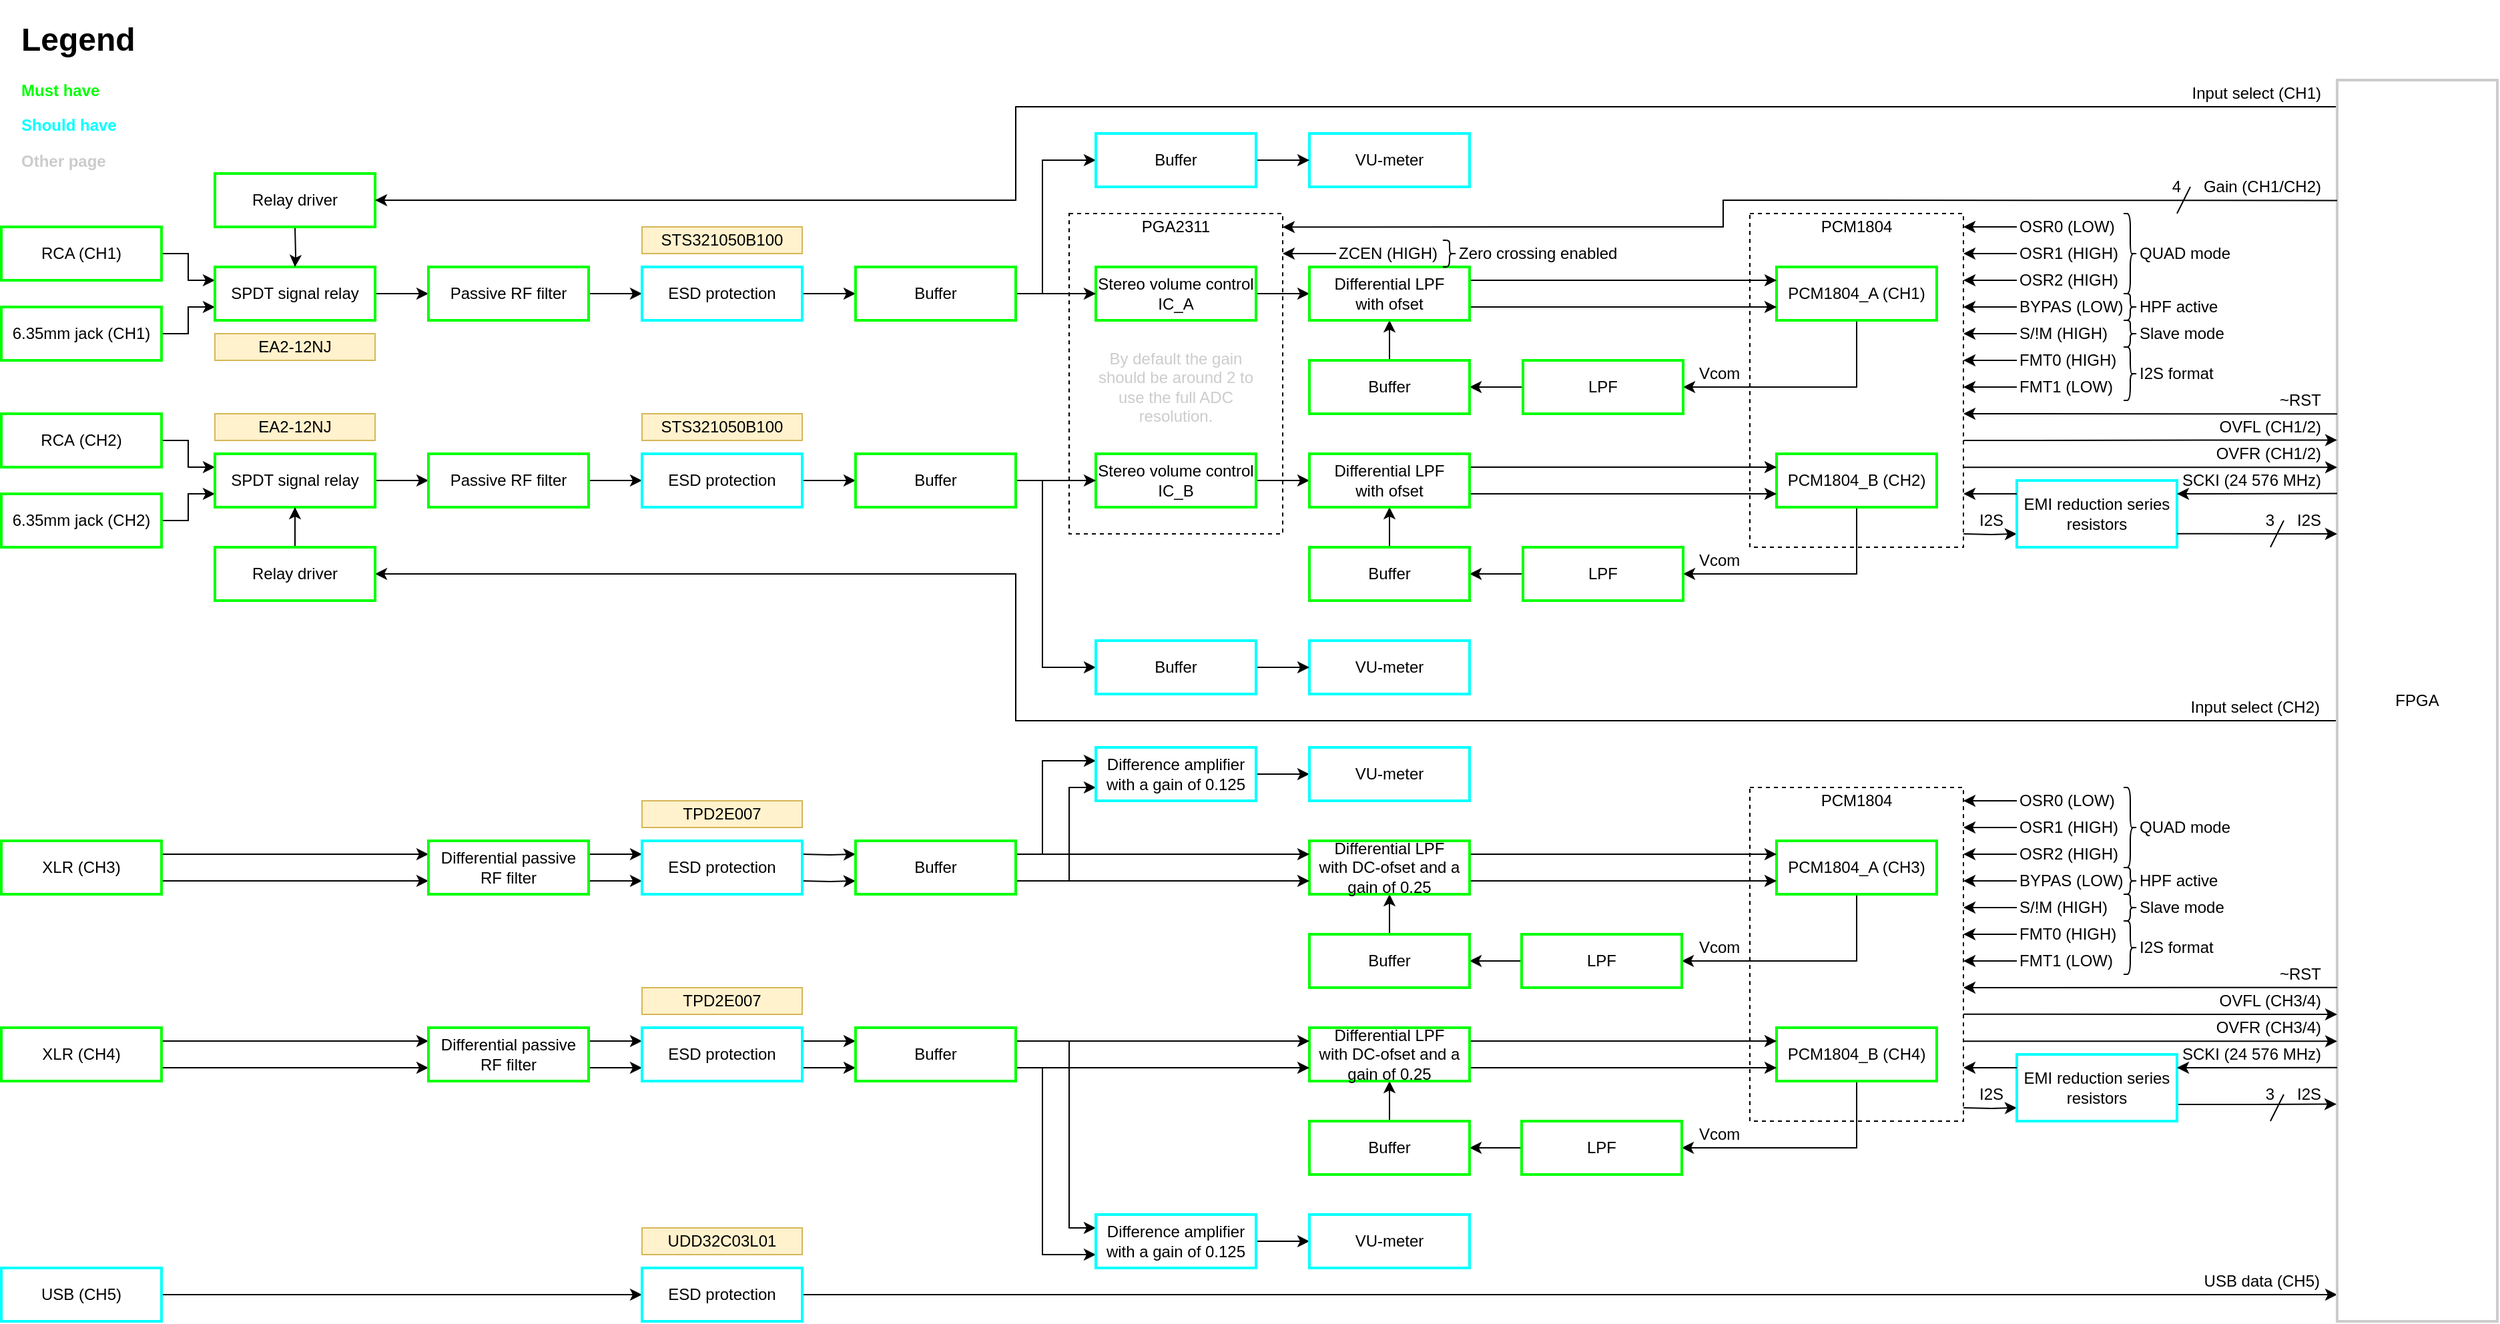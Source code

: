 <mxfile version="14.1.8" type="device"><diagram name="Front-end" id="cWm44dy0w8mPIGw9h7vB"><mxGraphModel dx="2076" dy="1198" grid="1" gridSize="10" guides="1" tooltips="1" connect="1" arrows="1" fold="1" page="1" pageScale="1" pageWidth="1169" pageHeight="1654" math="0" shadow="0"><root><mxCell id="Tum9GpHBGe6kB2Hy12o9-0"/><mxCell id="Tum9GpHBGe6kB2Hy12o9-1" parent="Tum9GpHBGe6kB2Hy12o9-0"/><mxCell id="dldLZSsZTYreI-2zcupG-102" value="" style="rounded=0;whiteSpace=wrap;html=1;dashed=1;" parent="Tum9GpHBGe6kB2Hy12o9-1" vertex="1"><mxGeometry x="920" y="330" width="160" height="240" as="geometry"/></mxCell><mxCell id="PNN2EIpFktz6E2M647Y1-20" value="" style="rounded=0;whiteSpace=wrap;html=1;dashed=1;" parent="Tum9GpHBGe6kB2Hy12o9-1" vertex="1"><mxGeometry x="1430" y="330" width="160" height="250" as="geometry"/></mxCell><mxCell id="Tum9GpHBGe6kB2Hy12o9-12" style="edgeStyle=orthogonalEdgeStyle;rounded=0;orthogonalLoop=1;jettySize=auto;html=1;exitX=1;exitY=0.5;exitDx=0;exitDy=0;startArrow=none;startFill=0;" parent="Tum9GpHBGe6kB2Hy12o9-1" source="biP2eencUZLMIJbClhq1-16" edge="1"><mxGeometry relative="1" as="geometry"><mxPoint x="1870" y="1140" as="targetPoint"/><Array as="points"/></mxGeometry></mxCell><mxCell id="biP2eencUZLMIJbClhq1-18" value="" style="edgeStyle=orthogonalEdgeStyle;rounded=0;orthogonalLoop=1;jettySize=auto;html=1;" parent="Tum9GpHBGe6kB2Hy12o9-1" source="Tum9GpHBGe6kB2Hy12o9-13" target="biP2eencUZLMIJbClhq1-16" edge="1"><mxGeometry relative="1" as="geometry"/></mxCell><mxCell id="Tum9GpHBGe6kB2Hy12o9-13" value="USB&amp;nbsp;(CH5)" style="rounded=0;whiteSpace=wrap;html=1;strokeColor=#00FFFF;strokeWidth=2;" parent="Tum9GpHBGe6kB2Hy12o9-1" vertex="1"><mxGeometry x="120" y="1120" width="120" height="40" as="geometry"/></mxCell><mxCell id="PNN2EIpFktz6E2M647Y1-124" style="edgeStyle=orthogonalEdgeStyle;rounded=0;orthogonalLoop=1;jettySize=auto;html=1;exitX=1;exitY=0.5;exitDx=0;exitDy=0;entryX=0;entryY=0.25;entryDx=0;entryDy=0;labelBackgroundColor=none;strokeColor=#000000;" parent="Tum9GpHBGe6kB2Hy12o9-1" source="biP2eencUZLMIJbClhq1-2" target="PNN2EIpFktz6E2M647Y1-125" edge="1"><mxGeometry relative="1" as="geometry"><mxPoint x="300" y="390" as="targetPoint"/></mxGeometry></mxCell><mxCell id="biP2eencUZLMIJbClhq1-2" value="RCA (CH1)" style="rounded=0;whiteSpace=wrap;html=1;strokeColor=#00FF00;strokeWidth=2;" parent="Tum9GpHBGe6kB2Hy12o9-1" vertex="1"><mxGeometry x="120" y="340" width="120" height="40" as="geometry"/></mxCell><mxCell id="PNN2EIpFktz6E2M647Y1-71" value="" style="edgeStyle=orthogonalEdgeStyle;rounded=0;orthogonalLoop=1;jettySize=auto;html=1;labelBackgroundColor=none;strokeColor=#000000;entryX=0;entryY=0.75;entryDx=0;entryDy=0;" parent="Tum9GpHBGe6kB2Hy12o9-1" source="biP2eencUZLMIJbClhq1-3" target="PNN2EIpFktz6E2M647Y1-125" edge="1"><mxGeometry relative="1" as="geometry"><mxPoint x="300" y="410" as="targetPoint"/></mxGeometry></mxCell><mxCell id="biP2eencUZLMIJbClhq1-3" value="6.35mm jack (CH1)" style="rounded=0;whiteSpace=wrap;html=1;strokeColor=#00FF00;strokeWidth=2;" parent="Tum9GpHBGe6kB2Hy12o9-1" vertex="1"><mxGeometry x="120" y="400" width="120" height="40" as="geometry"/></mxCell><mxCell id="PNN2EIpFktz6E2M647Y1-72" value="" style="edgeStyle=orthogonalEdgeStyle;rounded=0;orthogonalLoop=1;jettySize=auto;html=1;labelBackgroundColor=none;strokeColor=#000000;entryX=0;entryY=0.25;entryDx=0;entryDy=0;" parent="Tum9GpHBGe6kB2Hy12o9-1" source="biP2eencUZLMIJbClhq1-4" target="PNN2EIpFktz6E2M647Y1-126" edge="1"><mxGeometry relative="1" as="geometry"><mxPoint x="300" y="570" as="targetPoint"/></mxGeometry></mxCell><mxCell id="biP2eencUZLMIJbClhq1-4" value="RCA&amp;nbsp;(CH2)" style="rounded=0;whiteSpace=wrap;html=1;strokeColor=#00FF00;strokeWidth=2;" parent="Tum9GpHBGe6kB2Hy12o9-1" vertex="1"><mxGeometry x="120" y="480" width="120" height="40" as="geometry"/></mxCell><mxCell id="PNN2EIpFktz6E2M647Y1-73" value="" style="edgeStyle=orthogonalEdgeStyle;rounded=0;orthogonalLoop=1;jettySize=auto;html=1;labelBackgroundColor=none;strokeColor=#000000;entryX=0;entryY=0.75;entryDx=0;entryDy=0;" parent="Tum9GpHBGe6kB2Hy12o9-1" source="biP2eencUZLMIJbClhq1-5" target="PNN2EIpFktz6E2M647Y1-126" edge="1"><mxGeometry relative="1" as="geometry"><mxPoint x="300" y="590" as="targetPoint"/></mxGeometry></mxCell><mxCell id="biP2eencUZLMIJbClhq1-5" value="6.35mm jack&amp;nbsp;(CH2)" style="rounded=0;whiteSpace=wrap;html=1;strokeColor=#00FF00;strokeWidth=2;" parent="Tum9GpHBGe6kB2Hy12o9-1" vertex="1"><mxGeometry x="120" y="540" width="120" height="40" as="geometry"/></mxCell><mxCell id="biP2eencUZLMIJbClhq1-20" value="" style="edgeStyle=orthogonalEdgeStyle;rounded=0;orthogonalLoop=1;jettySize=auto;html=1;exitX=1;exitY=0.25;exitDx=0;exitDy=0;entryX=0;entryY=0.25;entryDx=0;entryDy=0;" parent="Tum9GpHBGe6kB2Hy12o9-1" source="biP2eencUZLMIJbClhq1-6" target="h2JMKXGiaGovv3rbzYYf-7" edge="1"><mxGeometry relative="1" as="geometry"><mxPoint x="440" y="810" as="targetPoint"/></mxGeometry></mxCell><mxCell id="PNN2EIpFktz6E2M647Y1-1" style="edgeStyle=orthogonalEdgeStyle;rounded=0;orthogonalLoop=1;jettySize=auto;html=1;exitX=1;exitY=0.75;exitDx=0;exitDy=0;entryX=0;entryY=0.75;entryDx=0;entryDy=0;" parent="Tum9GpHBGe6kB2Hy12o9-1" source="biP2eencUZLMIJbClhq1-6" target="h2JMKXGiaGovv3rbzYYf-7" edge="1"><mxGeometry relative="1" as="geometry"><mxPoint x="440" y="830" as="targetPoint"/></mxGeometry></mxCell><mxCell id="biP2eencUZLMIJbClhq1-6" value="XLR&amp;nbsp;(CH3)" style="rounded=0;whiteSpace=wrap;html=1;strokeColor=#00FF00;strokeWidth=2;" parent="Tum9GpHBGe6kB2Hy12o9-1" vertex="1"><mxGeometry x="120" y="800" width="120" height="40" as="geometry"/></mxCell><mxCell id="PNN2EIpFktz6E2M647Y1-4" style="edgeStyle=orthogonalEdgeStyle;rounded=0;orthogonalLoop=1;jettySize=auto;html=1;exitX=1;exitY=0.25;exitDx=0;exitDy=0;entryX=0;entryY=0.25;entryDx=0;entryDy=0;" parent="Tum9GpHBGe6kB2Hy12o9-1" source="biP2eencUZLMIJbClhq1-7" target="h2JMKXGiaGovv3rbzYYf-12" edge="1"><mxGeometry relative="1" as="geometry"><mxPoint x="440" y="950" as="targetPoint"/></mxGeometry></mxCell><mxCell id="PNN2EIpFktz6E2M647Y1-5" style="edgeStyle=orthogonalEdgeStyle;rounded=0;orthogonalLoop=1;jettySize=auto;html=1;exitX=1;exitY=0.75;exitDx=0;exitDy=0;entryX=0;entryY=0.75;entryDx=0;entryDy=0;" parent="Tum9GpHBGe6kB2Hy12o9-1" source="biP2eencUZLMIJbClhq1-7" target="h2JMKXGiaGovv3rbzYYf-12" edge="1"><mxGeometry relative="1" as="geometry"><mxPoint x="440" y="970" as="targetPoint"/></mxGeometry></mxCell><mxCell id="biP2eencUZLMIJbClhq1-7" value="XLR&amp;nbsp;(CH4)" style="rounded=0;whiteSpace=wrap;html=1;strokeColor=#00FF00;strokeWidth=2;" parent="Tum9GpHBGe6kB2Hy12o9-1" vertex="1"><mxGeometry x="120" y="940" width="120" height="40" as="geometry"/></mxCell><mxCell id="PNN2EIpFktz6E2M647Y1-2" style="edgeStyle=orthogonalEdgeStyle;rounded=0;orthogonalLoop=1;jettySize=auto;html=1;exitX=1;exitY=0.25;exitDx=0;exitDy=0;entryX=0;entryY=0.25;entryDx=0;entryDy=0;" parent="Tum9GpHBGe6kB2Hy12o9-1" source="h2JMKXGiaGovv3rbzYYf-7" target="h2JMKXGiaGovv3rbzYYf-8" edge="1"><mxGeometry relative="1" as="geometry"><mxPoint x="560" y="810" as="sourcePoint"/><mxPoint x="600" y="810" as="targetPoint"/></mxGeometry></mxCell><mxCell id="PNN2EIpFktz6E2M647Y1-3" style="edgeStyle=orthogonalEdgeStyle;rounded=0;orthogonalLoop=1;jettySize=auto;html=1;exitX=1;exitY=0.75;exitDx=0;exitDy=0;entryX=0;entryY=0.75;entryDx=0;entryDy=0;" parent="Tum9GpHBGe6kB2Hy12o9-1" source="h2JMKXGiaGovv3rbzYYf-7" target="h2JMKXGiaGovv3rbzYYf-8" edge="1"><mxGeometry relative="1" as="geometry"><mxPoint x="560" y="830" as="sourcePoint"/><mxPoint x="600" y="830" as="targetPoint"/></mxGeometry></mxCell><mxCell id="biP2eencUZLMIJbClhq1-16" value="ESD protection" style="rounded=0;whiteSpace=wrap;html=1;strokeColor=#00FFFF;strokeWidth=2;" parent="Tum9GpHBGe6kB2Hy12o9-1" vertex="1"><mxGeometry x="600" y="1120" width="120" height="40" as="geometry"/></mxCell><mxCell id="biP2eencUZLMIJbClhq1-40" style="edgeStyle=orthogonalEdgeStyle;rounded=0;orthogonalLoop=1;jettySize=auto;html=1;exitX=0.5;exitY=1;exitDx=0;exitDy=0;entryX=1;entryY=0.5;entryDx=0;entryDy=0;" parent="Tum9GpHBGe6kB2Hy12o9-1" source="biP2eencUZLMIJbClhq1-31" target="biP2eencUZLMIJbClhq1-33" edge="1"><mxGeometry relative="1" as="geometry"><mxPoint x="1345" y="620" as="targetPoint"/></mxGeometry></mxCell><mxCell id="biP2eencUZLMIJbClhq1-31" value="PCM1804_A (CH1)" style="rounded=0;whiteSpace=wrap;html=1;strokeColor=#00FF00;strokeWidth=2;" parent="Tum9GpHBGe6kB2Hy12o9-1" vertex="1"><mxGeometry x="1450" y="370" width="120" height="40" as="geometry"/></mxCell><mxCell id="biP2eencUZLMIJbClhq1-35" value="" style="edgeStyle=orthogonalEdgeStyle;rounded=0;orthogonalLoop=1;jettySize=auto;html=1;entryX=1;entryY=0.5;entryDx=0;entryDy=0;" parent="Tum9GpHBGe6kB2Hy12o9-1" source="biP2eencUZLMIJbClhq1-33" target="biP2eencUZLMIJbClhq1-34" edge="1"><mxGeometry relative="1" as="geometry"><mxPoint x="945" y="620.0" as="targetPoint"/></mxGeometry></mxCell><mxCell id="biP2eencUZLMIJbClhq1-33" value="LPF" style="rounded=0;whiteSpace=wrap;html=1;strokeColor=#00FF00;strokeWidth=2;" parent="Tum9GpHBGe6kB2Hy12o9-1" vertex="1"><mxGeometry x="1260" y="440" width="120" height="40" as="geometry"/></mxCell><mxCell id="biP2eencUZLMIJbClhq1-85" style="edgeStyle=orthogonalEdgeStyle;rounded=0;orthogonalLoop=1;jettySize=auto;html=1;entryX=0.5;entryY=1;entryDx=0;entryDy=0;" parent="Tum9GpHBGe6kB2Hy12o9-1" source="biP2eencUZLMIJbClhq1-34" target="biP2eencUZLMIJbClhq1-66" edge="1"><mxGeometry relative="1" as="geometry"/></mxCell><mxCell id="biP2eencUZLMIJbClhq1-34" value="Buffer" style="rounded=0;whiteSpace=wrap;html=1;strokeColor=#00FF00;strokeWidth=2;" parent="Tum9GpHBGe6kB2Hy12o9-1" vertex="1"><mxGeometry x="1100" y="440" width="120" height="40" as="geometry"/></mxCell><mxCell id="biP2eencUZLMIJbClhq1-41" value="Vcom" style="text;html=1;strokeColor=none;fillColor=none;align=left;verticalAlign=middle;whiteSpace=wrap;rounded=0;" parent="Tum9GpHBGe6kB2Hy12o9-1" vertex="1"><mxGeometry x="1390" y="440" width="50" height="20" as="geometry"/></mxCell><mxCell id="biP2eencUZLMIJbClhq1-47" value="STS321050B100" style="text;html=1;strokeColor=#d6b656;fillColor=#fff2cc;align=center;verticalAlign=middle;whiteSpace=wrap;rounded=0;" parent="Tum9GpHBGe6kB2Hy12o9-1" vertex="1"><mxGeometry x="600" y="340" width="120" height="20" as="geometry"/></mxCell><mxCell id="PNN2EIpFktz6E2M647Y1-47" style="edgeStyle=orthogonalEdgeStyle;rounded=0;orthogonalLoop=1;jettySize=auto;html=1;exitX=1;exitY=0.25;exitDx=0;exitDy=0;entryX=0;entryY=0.25;entryDx=0;entryDy=0;" parent="Tum9GpHBGe6kB2Hy12o9-1" target="m8H5Qxvnwvsc7FkNQ5S6-9" edge="1"><mxGeometry relative="1" as="geometry"><mxPoint x="760" y="810" as="targetPoint"/><mxPoint x="720" y="810" as="sourcePoint"/></mxGeometry></mxCell><mxCell id="PNN2EIpFktz6E2M647Y1-48" style="edgeStyle=orthogonalEdgeStyle;rounded=0;orthogonalLoop=1;jettySize=auto;html=1;exitX=1;exitY=0.75;exitDx=0;exitDy=0;entryX=0;entryY=0.75;entryDx=0;entryDy=0;" parent="Tum9GpHBGe6kB2Hy12o9-1" target="m8H5Qxvnwvsc7FkNQ5S6-9" edge="1"><mxGeometry relative="1" as="geometry"><mxPoint x="760" y="830" as="targetPoint"/><mxPoint x="720" y="830" as="sourcePoint"/></mxGeometry></mxCell><mxCell id="biP2eencUZLMIJbClhq1-77" style="edgeStyle=orthogonalEdgeStyle;rounded=0;orthogonalLoop=1;jettySize=auto;html=1;exitX=1;exitY=0.5;exitDx=0;exitDy=0;entryX=0;entryY=0.5;entryDx=0;entryDy=0;" parent="Tum9GpHBGe6kB2Hy12o9-1" source="biP2eencUZLMIJbClhq1-88" target="biP2eencUZLMIJbClhq1-66" edge="1"><mxGeometry relative="1" as="geometry"><mxPoint x="905" y="415" as="sourcePoint"/><Array as="points"/></mxGeometry></mxCell><mxCell id="biP2eencUZLMIJbClhq1-78" style="edgeStyle=orthogonalEdgeStyle;rounded=0;orthogonalLoop=1;jettySize=auto;html=1;exitX=1;exitY=0.5;exitDx=0;exitDy=0;entryX=0;entryY=0.5;entryDx=0;entryDy=0;" parent="Tum9GpHBGe6kB2Hy12o9-1" source="biP2eencUZLMIJbClhq1-89" target="PNN2EIpFktz6E2M647Y1-19" edge="1"><mxGeometry relative="1" as="geometry"><mxPoint x="905" y="455" as="sourcePoint"/><mxPoint x="945" y="507.5" as="targetPoint"/></mxGeometry></mxCell><mxCell id="PNN2EIpFktz6E2M647Y1-49" style="edgeStyle=orthogonalEdgeStyle;rounded=0;orthogonalLoop=1;jettySize=auto;html=1;exitX=1;exitY=0.25;exitDx=0;exitDy=0;entryX=0;entryY=0.25;entryDx=0;entryDy=0;" parent="Tum9GpHBGe6kB2Hy12o9-1" source="h2JMKXGiaGovv3rbzYYf-13" target="m8H5Qxvnwvsc7FkNQ5S6-10" edge="1"><mxGeometry relative="1" as="geometry"><mxPoint x="760" y="950" as="targetPoint"/><mxPoint x="720" y="950" as="sourcePoint"/></mxGeometry></mxCell><mxCell id="PNN2EIpFktz6E2M647Y1-50" style="edgeStyle=orthogonalEdgeStyle;rounded=0;orthogonalLoop=1;jettySize=auto;html=1;exitX=1;exitY=0.75;exitDx=0;exitDy=0;entryX=0;entryY=0.75;entryDx=0;entryDy=0;" parent="Tum9GpHBGe6kB2Hy12o9-1" source="h2JMKXGiaGovv3rbzYYf-13" target="m8H5Qxvnwvsc7FkNQ5S6-10" edge="1"><mxGeometry relative="1" as="geometry"><mxPoint x="760" y="970" as="targetPoint"/><mxPoint x="720" y="970" as="sourcePoint"/></mxGeometry></mxCell><mxCell id="m8H5Qxvnwvsc7FkNQ5S6-7" value="" style="edgeStyle=orthogonalEdgeStyle;rounded=0;orthogonalLoop=1;jettySize=auto;html=1;exitX=1;exitY=0.5;exitDx=0;exitDy=0;" parent="Tum9GpHBGe6kB2Hy12o9-1" source="h2JMKXGiaGovv3rbzYYf-2" target="m8H5Qxvnwvsc7FkNQ5S6-6" edge="1"><mxGeometry relative="1" as="geometry"><mxPoint x="720" y="390" as="sourcePoint"/></mxGeometry></mxCell><mxCell id="m8H5Qxvnwvsc7FkNQ5S6-3" value="" style="edgeStyle=orthogonalEdgeStyle;rounded=0;orthogonalLoop=1;jettySize=auto;html=1;exitX=1;exitY=0.5;exitDx=0;exitDy=0;" parent="Tum9GpHBGe6kB2Hy12o9-1" source="h2JMKXGiaGovv3rbzYYf-6" target="m8H5Qxvnwvsc7FkNQ5S6-2" edge="1"><mxGeometry relative="1" as="geometry"><mxPoint x="720" y="530.0" as="sourcePoint"/></mxGeometry></mxCell><mxCell id="biP2eencUZLMIJbClhq1-83" style="edgeStyle=orthogonalEdgeStyle;rounded=0;orthogonalLoop=1;jettySize=auto;html=1;exitX=1;exitY=0.25;exitDx=0;exitDy=0;entryX=0;entryY=0.25;entryDx=0;entryDy=0;" parent="Tum9GpHBGe6kB2Hy12o9-1" source="biP2eencUZLMIJbClhq1-66" target="biP2eencUZLMIJbClhq1-31" edge="1"><mxGeometry relative="1" as="geometry"/></mxCell><mxCell id="biP2eencUZLMIJbClhq1-84" style="edgeStyle=orthogonalEdgeStyle;rounded=0;orthogonalLoop=1;jettySize=auto;html=1;exitX=1;exitY=0.75;exitDx=0;exitDy=0;entryX=0;entryY=0.75;entryDx=0;entryDy=0;" parent="Tum9GpHBGe6kB2Hy12o9-1" source="biP2eencUZLMIJbClhq1-66" target="biP2eencUZLMIJbClhq1-31" edge="1"><mxGeometry relative="1" as="geometry"/></mxCell><mxCell id="biP2eencUZLMIJbClhq1-66" value="Differential LPF&lt;br&gt;with ofset" style="rounded=0;whiteSpace=wrap;html=1;strokeColor=#00FF00;strokeWidth=2;" parent="Tum9GpHBGe6kB2Hy12o9-1" vertex="1"><mxGeometry x="1100" y="370" width="120" height="40" as="geometry"/></mxCell><mxCell id="biP2eencUZLMIJbClhq1-88" value="Stereo volume control IC_A" style="rounded=0;whiteSpace=wrap;html=1;strokeColor=#00FF00;strokeWidth=2;" parent="Tum9GpHBGe6kB2Hy12o9-1" vertex="1"><mxGeometry x="940" y="370" width="120" height="40" as="geometry"/></mxCell><mxCell id="biP2eencUZLMIJbClhq1-89" value="Stereo volume control IC_B" style="rounded=0;whiteSpace=wrap;html=1;strokeColor=#00FF00;strokeWidth=2;" parent="Tum9GpHBGe6kB2Hy12o9-1" vertex="1"><mxGeometry x="940" y="510" width="120" height="40" as="geometry"/></mxCell><mxCell id="PNN2EIpFktz6E2M647Y1-0" value="EA2-12NJ" style="text;html=1;strokeColor=#d6b656;fillColor=#fff2cc;align=center;verticalAlign=middle;whiteSpace=wrap;rounded=0;" parent="Tum9GpHBGe6kB2Hy12o9-1" vertex="1"><mxGeometry x="280" y="420" width="120" height="20" as="geometry"/></mxCell><mxCell id="PNN2EIpFktz6E2M647Y1-8" style="edgeStyle=orthogonalEdgeStyle;rounded=0;orthogonalLoop=1;jettySize=auto;html=1;exitX=0.5;exitY=1;exitDx=0;exitDy=0;entryX=1;entryY=0.5;entryDx=0;entryDy=0;" parent="Tum9GpHBGe6kB2Hy12o9-1" source="PNN2EIpFktz6E2M647Y1-10" target="PNN2EIpFktz6E2M647Y1-12" edge="1"><mxGeometry relative="1" as="geometry"><mxPoint x="1345" y="790" as="targetPoint"/></mxGeometry></mxCell><mxCell id="PNN2EIpFktz6E2M647Y1-10" value="PCM1804_B (CH2)" style="rounded=0;whiteSpace=wrap;html=1;strokeColor=#00FF00;strokeWidth=2;" parent="Tum9GpHBGe6kB2Hy12o9-1" vertex="1"><mxGeometry x="1450" y="510" width="120" height="40" as="geometry"/></mxCell><mxCell id="PNN2EIpFktz6E2M647Y1-11" value="" style="edgeStyle=orthogonalEdgeStyle;rounded=0;orthogonalLoop=1;jettySize=auto;html=1;entryX=1;entryY=0.5;entryDx=0;entryDy=0;" parent="Tum9GpHBGe6kB2Hy12o9-1" source="PNN2EIpFktz6E2M647Y1-12" target="PNN2EIpFktz6E2M647Y1-14" edge="1"><mxGeometry relative="1" as="geometry"><mxPoint x="945" y="760.0" as="targetPoint"/></mxGeometry></mxCell><mxCell id="PNN2EIpFktz6E2M647Y1-12" value="LPF" style="rounded=0;whiteSpace=wrap;html=1;strokeColor=#00FF00;strokeWidth=2;" parent="Tum9GpHBGe6kB2Hy12o9-1" vertex="1"><mxGeometry x="1260" y="580" width="120" height="40" as="geometry"/></mxCell><mxCell id="PNN2EIpFktz6E2M647Y1-13" style="edgeStyle=orthogonalEdgeStyle;rounded=0;orthogonalLoop=1;jettySize=auto;html=1;entryX=0.5;entryY=1;entryDx=0;entryDy=0;" parent="Tum9GpHBGe6kB2Hy12o9-1" source="PNN2EIpFktz6E2M647Y1-14" target="PNN2EIpFktz6E2M647Y1-19" edge="1"><mxGeometry relative="1" as="geometry"/></mxCell><mxCell id="PNN2EIpFktz6E2M647Y1-14" value="Buffer" style="rounded=0;whiteSpace=wrap;html=1;strokeColor=#00FF00;strokeWidth=2;" parent="Tum9GpHBGe6kB2Hy12o9-1" vertex="1"><mxGeometry x="1100" y="580" width="120" height="40" as="geometry"/></mxCell><mxCell id="PNN2EIpFktz6E2M647Y1-15" value="Vcom" style="text;html=1;strokeColor=none;fillColor=none;align=left;verticalAlign=middle;whiteSpace=wrap;rounded=0;" parent="Tum9GpHBGe6kB2Hy12o9-1" vertex="1"><mxGeometry x="1390" y="580" width="50" height="20" as="geometry"/></mxCell><mxCell id="PNN2EIpFktz6E2M647Y1-17" style="edgeStyle=orthogonalEdgeStyle;rounded=0;orthogonalLoop=1;jettySize=auto;html=1;exitX=1;exitY=0.25;exitDx=0;exitDy=0;entryX=0;entryY=0.25;entryDx=0;entryDy=0;" parent="Tum9GpHBGe6kB2Hy12o9-1" source="PNN2EIpFktz6E2M647Y1-19" target="PNN2EIpFktz6E2M647Y1-10" edge="1"><mxGeometry relative="1" as="geometry"/></mxCell><mxCell id="PNN2EIpFktz6E2M647Y1-18" style="edgeStyle=orthogonalEdgeStyle;rounded=0;orthogonalLoop=1;jettySize=auto;html=1;exitX=1;exitY=0.75;exitDx=0;exitDy=0;entryX=0;entryY=0.75;entryDx=0;entryDy=0;" parent="Tum9GpHBGe6kB2Hy12o9-1" source="PNN2EIpFktz6E2M647Y1-19" target="PNN2EIpFktz6E2M647Y1-10" edge="1"><mxGeometry relative="1" as="geometry"/></mxCell><mxCell id="PNN2EIpFktz6E2M647Y1-19" value="Differential LPF&lt;br&gt;with ofset" style="rounded=0;whiteSpace=wrap;html=1;strokeColor=#00FF00;strokeWidth=2;" parent="Tum9GpHBGe6kB2Hy12o9-1" vertex="1"><mxGeometry x="1100" y="510" width="120" height="40" as="geometry"/></mxCell><mxCell id="PNN2EIpFktz6E2M647Y1-22" value="PCM1804" style="text;html=1;strokeColor=none;fillColor=none;align=center;verticalAlign=middle;whiteSpace=wrap;rounded=0;" parent="Tum9GpHBGe6kB2Hy12o9-1" vertex="1"><mxGeometry x="1450" y="330" width="120" height="20" as="geometry"/></mxCell><mxCell id="PNN2EIpFktz6E2M647Y1-24" value="" style="rounded=0;whiteSpace=wrap;html=1;dashed=1;" parent="Tum9GpHBGe6kB2Hy12o9-1" vertex="1"><mxGeometry x="1430" y="760" width="160" height="250" as="geometry"/></mxCell><mxCell id="PNN2EIpFktz6E2M647Y1-25" style="edgeStyle=orthogonalEdgeStyle;rounded=0;orthogonalLoop=1;jettySize=auto;html=1;exitX=0.5;exitY=1;exitDx=0;exitDy=0;entryX=1;entryY=0.5;entryDx=0;entryDy=0;" parent="Tum9GpHBGe6kB2Hy12o9-1" source="PNN2EIpFktz6E2M647Y1-26" target="PNN2EIpFktz6E2M647Y1-28" edge="1"><mxGeometry relative="1" as="geometry"><mxPoint x="1349" y="1060" as="targetPoint"/></mxGeometry></mxCell><mxCell id="PNN2EIpFktz6E2M647Y1-26" value="PCM1804_A (CH3)" style="rounded=0;whiteSpace=wrap;html=1;strokeColor=#00FF00;strokeWidth=2;" parent="Tum9GpHBGe6kB2Hy12o9-1" vertex="1"><mxGeometry x="1450" y="800" width="120" height="40" as="geometry"/></mxCell><mxCell id="PNN2EIpFktz6E2M647Y1-27" value="" style="edgeStyle=orthogonalEdgeStyle;rounded=0;orthogonalLoop=1;jettySize=auto;html=1;entryX=1;entryY=0.5;entryDx=0;entryDy=0;" parent="Tum9GpHBGe6kB2Hy12o9-1" source="PNN2EIpFktz6E2M647Y1-28" target="PNN2EIpFktz6E2M647Y1-30" edge="1"><mxGeometry relative="1" as="geometry"><mxPoint x="939" y="1047.0" as="targetPoint"/></mxGeometry></mxCell><mxCell id="PNN2EIpFktz6E2M647Y1-28" value="LPF" style="rounded=0;whiteSpace=wrap;html=1;strokeColor=#00FF00;strokeWidth=2;" parent="Tum9GpHBGe6kB2Hy12o9-1" vertex="1"><mxGeometry x="1259" y="870" width="120" height="40" as="geometry"/></mxCell><mxCell id="PNN2EIpFktz6E2M647Y1-29" style="edgeStyle=orthogonalEdgeStyle;rounded=0;orthogonalLoop=1;jettySize=auto;html=1;entryX=0.5;entryY=1;entryDx=0;entryDy=0;" parent="Tum9GpHBGe6kB2Hy12o9-1" source="PNN2EIpFktz6E2M647Y1-30" target="PNN2EIpFktz6E2M647Y1-34" edge="1"><mxGeometry relative="1" as="geometry"/></mxCell><mxCell id="PNN2EIpFktz6E2M647Y1-30" value="Buffer" style="rounded=0;whiteSpace=wrap;html=1;strokeColor=#00FF00;strokeWidth=2;" parent="Tum9GpHBGe6kB2Hy12o9-1" vertex="1"><mxGeometry x="1100" y="870" width="120" height="40" as="geometry"/></mxCell><mxCell id="PNN2EIpFktz6E2M647Y1-31" value="Vcom" style="text;html=1;strokeColor=none;fillColor=none;align=left;verticalAlign=middle;whiteSpace=wrap;rounded=0;" parent="Tum9GpHBGe6kB2Hy12o9-1" vertex="1"><mxGeometry x="1390" y="870" width="50" height="20" as="geometry"/></mxCell><mxCell id="PNN2EIpFktz6E2M647Y1-32" style="edgeStyle=orthogonalEdgeStyle;rounded=0;orthogonalLoop=1;jettySize=auto;html=1;exitX=1;exitY=0.25;exitDx=0;exitDy=0;entryX=0;entryY=0.25;entryDx=0;entryDy=0;" parent="Tum9GpHBGe6kB2Hy12o9-1" source="PNN2EIpFktz6E2M647Y1-34" target="PNN2EIpFktz6E2M647Y1-26" edge="1"><mxGeometry relative="1" as="geometry"/></mxCell><mxCell id="PNN2EIpFktz6E2M647Y1-33" style="edgeStyle=orthogonalEdgeStyle;rounded=0;orthogonalLoop=1;jettySize=auto;html=1;exitX=1;exitY=0.75;exitDx=0;exitDy=0;entryX=0;entryY=0.75;entryDx=0;entryDy=0;" parent="Tum9GpHBGe6kB2Hy12o9-1" source="PNN2EIpFktz6E2M647Y1-34" target="PNN2EIpFktz6E2M647Y1-26" edge="1"><mxGeometry relative="1" as="geometry"/></mxCell><mxCell id="PNN2EIpFktz6E2M647Y1-34" value="Differential LPF&lt;br&gt;with DC-ofset and a gain of 0.25" style="rounded=0;whiteSpace=wrap;html=1;strokeColor=#00FF00;strokeWidth=2;" parent="Tum9GpHBGe6kB2Hy12o9-1" vertex="1"><mxGeometry x="1100" y="800" width="120" height="40" as="geometry"/></mxCell><mxCell id="PNN2EIpFktz6E2M647Y1-35" style="edgeStyle=orthogonalEdgeStyle;rounded=0;orthogonalLoop=1;jettySize=auto;html=1;exitX=0.5;exitY=1;exitDx=0;exitDy=0;entryX=1;entryY=0.5;entryDx=0;entryDy=0;" parent="Tum9GpHBGe6kB2Hy12o9-1" source="PNN2EIpFktz6E2M647Y1-36" target="PNN2EIpFktz6E2M647Y1-38" edge="1"><mxGeometry relative="1" as="geometry"><mxPoint x="1349" y="1200" as="targetPoint"/></mxGeometry></mxCell><mxCell id="PNN2EIpFktz6E2M647Y1-36" value="PCM1804_B&amp;nbsp;(CH4)" style="rounded=0;whiteSpace=wrap;html=1;strokeColor=#00FF00;strokeWidth=2;" parent="Tum9GpHBGe6kB2Hy12o9-1" vertex="1"><mxGeometry x="1450" y="940" width="120" height="40" as="geometry"/></mxCell><mxCell id="PNN2EIpFktz6E2M647Y1-37" value="" style="edgeStyle=orthogonalEdgeStyle;rounded=0;orthogonalLoop=1;jettySize=auto;html=1;entryX=1;entryY=0.5;entryDx=0;entryDy=0;" parent="Tum9GpHBGe6kB2Hy12o9-1" source="PNN2EIpFktz6E2M647Y1-38" target="PNN2EIpFktz6E2M647Y1-40" edge="1"><mxGeometry relative="1" as="geometry"><mxPoint x="939" y="1190.0" as="targetPoint"/></mxGeometry></mxCell><mxCell id="PNN2EIpFktz6E2M647Y1-38" value="LPF" style="rounded=0;whiteSpace=wrap;html=1;strokeColor=#00FF00;strokeWidth=2;" parent="Tum9GpHBGe6kB2Hy12o9-1" vertex="1"><mxGeometry x="1259" y="1010" width="120" height="40" as="geometry"/></mxCell><mxCell id="PNN2EIpFktz6E2M647Y1-39" style="edgeStyle=orthogonalEdgeStyle;rounded=0;orthogonalLoop=1;jettySize=auto;html=1;entryX=0.5;entryY=1;entryDx=0;entryDy=0;" parent="Tum9GpHBGe6kB2Hy12o9-1" source="PNN2EIpFktz6E2M647Y1-40" target="PNN2EIpFktz6E2M647Y1-45" edge="1"><mxGeometry relative="1" as="geometry"/></mxCell><mxCell id="PNN2EIpFktz6E2M647Y1-40" value="Buffer" style="rounded=0;whiteSpace=wrap;html=1;strokeColor=#00FF00;strokeWidth=2;" parent="Tum9GpHBGe6kB2Hy12o9-1" vertex="1"><mxGeometry x="1100" y="1010" width="120" height="40" as="geometry"/></mxCell><mxCell id="PNN2EIpFktz6E2M647Y1-41" value="Vcom" style="text;html=1;strokeColor=none;fillColor=none;align=left;verticalAlign=middle;whiteSpace=wrap;rounded=0;" parent="Tum9GpHBGe6kB2Hy12o9-1" vertex="1"><mxGeometry x="1390" y="1010" width="50" height="20" as="geometry"/></mxCell><mxCell id="PNN2EIpFktz6E2M647Y1-43" style="edgeStyle=orthogonalEdgeStyle;rounded=0;orthogonalLoop=1;jettySize=auto;html=1;exitX=1;exitY=0.25;exitDx=0;exitDy=0;entryX=0;entryY=0.25;entryDx=0;entryDy=0;" parent="Tum9GpHBGe6kB2Hy12o9-1" source="PNN2EIpFktz6E2M647Y1-45" target="PNN2EIpFktz6E2M647Y1-36" edge="1"><mxGeometry relative="1" as="geometry"/></mxCell><mxCell id="PNN2EIpFktz6E2M647Y1-44" style="edgeStyle=orthogonalEdgeStyle;rounded=0;orthogonalLoop=1;jettySize=auto;html=1;exitX=1;exitY=0.75;exitDx=0;exitDy=0;entryX=0;entryY=0.75;entryDx=0;entryDy=0;" parent="Tum9GpHBGe6kB2Hy12o9-1" source="PNN2EIpFktz6E2M647Y1-45" target="PNN2EIpFktz6E2M647Y1-36" edge="1"><mxGeometry relative="1" as="geometry"/></mxCell><mxCell id="PNN2EIpFktz6E2M647Y1-45" value="Differential LPF&lt;br style=&quot;border-color: var(--border-color);&quot;&gt;with DC-ofset and a gain of 0.25" style="rounded=0;whiteSpace=wrap;html=1;strokeColor=#00FF00;strokeWidth=2;" parent="Tum9GpHBGe6kB2Hy12o9-1" vertex="1"><mxGeometry x="1100" y="940" width="120" height="40" as="geometry"/></mxCell><mxCell id="PNN2EIpFktz6E2M647Y1-46" value="PCM1804" style="text;html=1;strokeColor=none;fillColor=none;align=center;verticalAlign=middle;whiteSpace=wrap;rounded=0;" parent="Tum9GpHBGe6kB2Hy12o9-1" vertex="1"><mxGeometry x="1450" y="760" width="120" height="20" as="geometry"/></mxCell><mxCell id="PNN2EIpFktz6E2M647Y1-131" value="" style="edgeStyle=orthogonalEdgeStyle;rounded=0;orthogonalLoop=1;jettySize=auto;html=1;labelBackgroundColor=none;entryX=0;entryY=0.5;entryDx=0;entryDy=0;" parent="Tum9GpHBGe6kB2Hy12o9-1" source="PNN2EIpFktz6E2M647Y1-125" target="h2JMKXGiaGovv3rbzYYf-1" edge="1"><mxGeometry relative="1" as="geometry"><mxPoint x="440" y="390" as="targetPoint"/></mxGeometry></mxCell><mxCell id="PNN2EIpFktz6E2M647Y1-125" value="SPDT signal relay" style="rounded=0;whiteSpace=wrap;html=1;strokeColor=#00FF00;strokeWidth=2;" parent="Tum9GpHBGe6kB2Hy12o9-1" vertex="1"><mxGeometry x="280" y="370" width="120" height="40" as="geometry"/></mxCell><mxCell id="PNN2EIpFktz6E2M647Y1-130" value="" style="edgeStyle=orthogonalEdgeStyle;rounded=0;orthogonalLoop=1;jettySize=auto;html=1;labelBackgroundColor=none;entryX=0;entryY=0.5;entryDx=0;entryDy=0;" parent="Tum9GpHBGe6kB2Hy12o9-1" source="PNN2EIpFktz6E2M647Y1-126" target="h2JMKXGiaGovv3rbzYYf-5" edge="1"><mxGeometry relative="1" as="geometry"><mxPoint x="440" y="530.0" as="targetPoint"/></mxGeometry></mxCell><mxCell id="PNN2EIpFktz6E2M647Y1-126" value="SPDT signal relay" style="rounded=0;whiteSpace=wrap;html=1;strokeColor=#00FF00;strokeWidth=2;" parent="Tum9GpHBGe6kB2Hy12o9-1" vertex="1"><mxGeometry x="280" y="510" width="120" height="40" as="geometry"/></mxCell><mxCell id="PNN2EIpFktz6E2M647Y1-132" value="" style="edgeStyle=orthogonalEdgeStyle;rounded=0;orthogonalLoop=1;jettySize=auto;html=1;labelBackgroundColor=none;exitX=1;exitY=0.5;exitDx=0;exitDy=0;entryX=0;entryY=0.5;entryDx=0;entryDy=0;" parent="Tum9GpHBGe6kB2Hy12o9-1" source="h2JMKXGiaGovv3rbzYYf-1" target="h2JMKXGiaGovv3rbzYYf-2" edge="1"><mxGeometry relative="1" as="geometry"><mxPoint x="560" y="390" as="sourcePoint"/><mxPoint x="600" y="390" as="targetPoint"/></mxGeometry></mxCell><mxCell id="yWXeXy_CkFC-icF_Z47C-0" value="&lt;h1&gt;Legend&lt;/h1&gt;&lt;p&gt;&lt;font color=&quot;#00ff00&quot;&gt;&lt;b&gt;Must have&lt;/b&gt;&lt;/font&gt;&lt;/p&gt;&lt;p&gt;&lt;font color=&quot;#00ffff&quot;&gt;&lt;b&gt;Should have&lt;/b&gt;&lt;/font&gt;&lt;/p&gt;&lt;p&gt;&lt;b style=&quot;&quot;&gt;&lt;font color=&quot;#cccccc&quot;&gt;Other page&lt;/font&gt;&lt;/b&gt;&lt;/p&gt;" style="text;html=1;strokeColor=none;fillColor=none;spacing=5;spacingTop=-20;whiteSpace=wrap;overflow=hidden;rounded=0;" parent="Tum9GpHBGe6kB2Hy12o9-1" vertex="1"><mxGeometry x="130" y="180" width="100" height="120" as="geometry"/></mxCell><mxCell id="dldLZSsZTYreI-2zcupG-0" value="TPD2E007" style="text;html=1;strokeColor=#d6b656;fillColor=#fff2cc;align=center;verticalAlign=middle;whiteSpace=wrap;rounded=0;" parent="Tum9GpHBGe6kB2Hy12o9-1" vertex="1"><mxGeometry x="600" y="770" width="120" height="20" as="geometry"/></mxCell><mxCell id="dldLZSsZTYreI-2zcupG-2" value="UDD32C03L01" style="text;html=1;strokeColor=#d6b656;fillColor=#fff2cc;align=center;verticalAlign=middle;whiteSpace=wrap;rounded=0;" parent="Tum9GpHBGe6kB2Hy12o9-1" vertex="1"><mxGeometry x="600" y="1090" width="120" height="20" as="geometry"/></mxCell><mxCell id="dldLZSsZTYreI-2zcupG-6" value="" style="edgeStyle=orthogonalEdgeStyle;rounded=0;orthogonalLoop=1;jettySize=auto;html=1;" parent="Tum9GpHBGe6kB2Hy12o9-1" target="PNN2EIpFktz6E2M647Y1-125" edge="1"><mxGeometry relative="1" as="geometry"><mxPoint x="340" y="340" as="sourcePoint"/></mxGeometry></mxCell><mxCell id="dldLZSsZTYreI-2zcupG-4" value="Relay driver" style="rounded=0;whiteSpace=wrap;html=1;strokeColor=#00FF00;strokeWidth=2;" parent="Tum9GpHBGe6kB2Hy12o9-1" vertex="1"><mxGeometry x="280" y="300" width="120" height="40" as="geometry"/></mxCell><mxCell id="dldLZSsZTYreI-2zcupG-7" value="" style="edgeStyle=orthogonalEdgeStyle;rounded=0;orthogonalLoop=1;jettySize=auto;html=1;" parent="Tum9GpHBGe6kB2Hy12o9-1" source="dldLZSsZTYreI-2zcupG-5" target="PNN2EIpFktz6E2M647Y1-126" edge="1"><mxGeometry relative="1" as="geometry"/></mxCell><mxCell id="dldLZSsZTYreI-2zcupG-8" style="edgeStyle=orthogonalEdgeStyle;rounded=0;orthogonalLoop=1;jettySize=auto;html=1;exitX=1;exitY=0.5;exitDx=0;exitDy=0;startArrow=classic;startFill=1;endArrow=none;endFill=0;entryX=0;entryY=0.521;entryDx=0;entryDy=0;entryPerimeter=0;" parent="Tum9GpHBGe6kB2Hy12o9-1" source="dldLZSsZTYreI-2zcupG-5" target="dldLZSsZTYreI-2zcupG-26" edge="1"><mxGeometry relative="1" as="geometry"><mxPoint x="1730" y="650" as="targetPoint"/><Array as="points"><mxPoint x="880" y="600"/><mxPoint x="880" y="710"/><mxPoint x="1870" y="710"/></Array></mxGeometry></mxCell><mxCell id="dldLZSsZTYreI-2zcupG-5" value="Relay driver" style="rounded=0;whiteSpace=wrap;html=1;strokeColor=#00FF00;strokeWidth=2;" parent="Tum9GpHBGe6kB2Hy12o9-1" vertex="1"><mxGeometry x="280" y="580" width="120" height="40" as="geometry"/></mxCell><mxCell id="dldLZSsZTYreI-2zcupG-10" style="edgeStyle=orthogonalEdgeStyle;rounded=0;orthogonalLoop=1;jettySize=auto;html=1;exitX=1;exitY=0.5;exitDx=0;exitDy=0;startArrow=classic;startFill=1;endArrow=none;endFill=0;entryX=-0.002;entryY=0.027;entryDx=0;entryDy=0;entryPerimeter=0;" parent="Tum9GpHBGe6kB2Hy12o9-1" source="dldLZSsZTYreI-2zcupG-4" target="dldLZSsZTYreI-2zcupG-26" edge="1"><mxGeometry relative="1" as="geometry"><mxPoint x="1860" y="270" as="targetPoint"/><mxPoint x="540" y="610" as="sourcePoint"/><Array as="points"><mxPoint x="880" y="320"/><mxPoint x="880" y="250"/><mxPoint x="1870" y="250"/></Array></mxGeometry></mxCell><mxCell id="dldLZSsZTYreI-2zcupG-12" value="" style="endArrow=classic;html=1;rounded=0;" parent="Tum9GpHBGe6kB2Hy12o9-1" edge="1"><mxGeometry width="50" height="50" relative="1" as="geometry"><mxPoint x="1630" y="340" as="sourcePoint"/><mxPoint x="1590" y="340" as="targetPoint"/></mxGeometry></mxCell><mxCell id="dldLZSsZTYreI-2zcupG-13" value="OSR0 (LOW)" style="text;html=1;strokeColor=none;fillColor=none;align=left;verticalAlign=middle;whiteSpace=wrap;rounded=0;" parent="Tum9GpHBGe6kB2Hy12o9-1" vertex="1"><mxGeometry x="1630" y="330" width="80" height="20" as="geometry"/></mxCell><mxCell id="dldLZSsZTYreI-2zcupG-15" value="" style="endArrow=classic;html=1;rounded=0;" parent="Tum9GpHBGe6kB2Hy12o9-1" edge="1"><mxGeometry width="50" height="50" relative="1" as="geometry"><mxPoint x="1630" y="360" as="sourcePoint"/><mxPoint x="1590" y="360" as="targetPoint"/></mxGeometry></mxCell><mxCell id="dldLZSsZTYreI-2zcupG-16" value="OSR1 (HIGH)" style="text;html=1;strokeColor=none;fillColor=none;align=left;verticalAlign=middle;whiteSpace=wrap;rounded=0;" parent="Tum9GpHBGe6kB2Hy12o9-1" vertex="1"><mxGeometry x="1630" y="350" width="80" height="20" as="geometry"/></mxCell><mxCell id="dldLZSsZTYreI-2zcupG-17" value="" style="endArrow=classic;html=1;rounded=0;" parent="Tum9GpHBGe6kB2Hy12o9-1" edge="1"><mxGeometry width="50" height="50" relative="1" as="geometry"><mxPoint x="1630" y="380" as="sourcePoint"/><mxPoint x="1590" y="380" as="targetPoint"/></mxGeometry></mxCell><mxCell id="dldLZSsZTYreI-2zcupG-18" value="OSR2 (HIGH)" style="text;html=1;strokeColor=none;fillColor=none;align=left;verticalAlign=middle;whiteSpace=wrap;rounded=0;" parent="Tum9GpHBGe6kB2Hy12o9-1" vertex="1"><mxGeometry x="1630" y="370" width="80" height="20" as="geometry"/></mxCell><mxCell id="dldLZSsZTYreI-2zcupG-26" value="FPGA" style="rounded=0;whiteSpace=wrap;html=1;strokeColor=#CCCCCC;strokeWidth=2;" parent="Tum9GpHBGe6kB2Hy12o9-1" vertex="1"><mxGeometry x="1870" y="230" width="120" height="930" as="geometry"/></mxCell><mxCell id="dldLZSsZTYreI-2zcupG-37" value="Input select (CH1)" style="text;html=1;strokeColor=none;fillColor=none;align=right;verticalAlign=middle;whiteSpace=wrap;rounded=0;" parent="Tum9GpHBGe6kB2Hy12o9-1" vertex="1"><mxGeometry x="1760" y="230" width="100" height="20" as="geometry"/></mxCell><mxCell id="dldLZSsZTYreI-2zcupG-38" value="Input select (CH2)" style="text;html=1;strokeColor=none;fillColor=none;align=right;verticalAlign=middle;whiteSpace=wrap;rounded=0;" parent="Tum9GpHBGe6kB2Hy12o9-1" vertex="1"><mxGeometry x="1759" y="690" width="100" height="20" as="geometry"/></mxCell><mxCell id="dldLZSsZTYreI-2zcupG-40" style="edgeStyle=orthogonalEdgeStyle;rounded=0;orthogonalLoop=1;jettySize=auto;html=1;exitX=1;exitY=0.5;exitDx=0;exitDy=0;entryX=0;entryY=0.8;entryDx=0;entryDy=0;entryPerimeter=0;" parent="Tum9GpHBGe6kB2Hy12o9-1" target="dldLZSsZTYreI-2zcupG-41" edge="1"><mxGeometry relative="1" as="geometry"><mxPoint x="1630" y="1000" as="targetPoint"/><mxPoint x="1590" y="1000" as="sourcePoint"/></mxGeometry></mxCell><mxCell id="Uwre9gwP5GpsinYG1Eb2-7" style="edgeStyle=orthogonalEdgeStyle;rounded=0;orthogonalLoop=1;jettySize=auto;html=1;exitX=1;exitY=0.75;exitDx=0;exitDy=0;entryX=-0.004;entryY=0.878;entryDx=0;entryDy=0;entryPerimeter=0;" parent="Tum9GpHBGe6kB2Hy12o9-1" source="dldLZSsZTYreI-2zcupG-41" edge="1"><mxGeometry relative="1" as="geometry"><mxPoint x="1869.52" y="997.28" as="targetPoint"/></mxGeometry></mxCell><mxCell id="dldLZSsZTYreI-2zcupG-41" value="EMI reduction series resistors" style="rounded=0;whiteSpace=wrap;html=1;strokeColor=#00FFFF;strokeWidth=2;" parent="Tum9GpHBGe6kB2Hy12o9-1" vertex="1"><mxGeometry x="1630" y="960" width="120" height="50" as="geometry"/></mxCell><mxCell id="dldLZSsZTYreI-2zcupG-42" value="I2S" style="text;html=1;strokeColor=none;fillColor=none;align=left;verticalAlign=middle;whiteSpace=wrap;rounded=0;" parent="Tum9GpHBGe6kB2Hy12o9-1" vertex="1"><mxGeometry x="1600" y="980" width="30" height="20" as="geometry"/></mxCell><mxCell id="dldLZSsZTYreI-2zcupG-44" value="I2S" style="text;html=1;strokeColor=none;fillColor=none;align=right;verticalAlign=middle;whiteSpace=wrap;rounded=0;" parent="Tum9GpHBGe6kB2Hy12o9-1" vertex="1"><mxGeometry x="1830" y="980" width="30" height="20" as="geometry"/></mxCell><mxCell id="dldLZSsZTYreI-2zcupG-45" value="USB data (CH5)" style="text;html=1;strokeColor=none;fillColor=none;align=right;verticalAlign=middle;whiteSpace=wrap;rounded=0;" parent="Tum9GpHBGe6kB2Hy12o9-1" vertex="1"><mxGeometry x="1769" y="1120" width="90" height="20" as="geometry"/></mxCell><mxCell id="dldLZSsZTYreI-2zcupG-47" value="" style="endArrow=classic;html=1;rounded=0;" parent="Tum9GpHBGe6kB2Hy12o9-1" edge="1"><mxGeometry width="50" height="50" relative="1" as="geometry"><mxPoint x="1630" y="400.0" as="sourcePoint"/><mxPoint x="1590" y="400.0" as="targetPoint"/></mxGeometry></mxCell><mxCell id="dldLZSsZTYreI-2zcupG-48" value="BYPAS (LOW)" style="text;html=1;strokeColor=none;fillColor=none;align=left;verticalAlign=middle;whiteSpace=wrap;rounded=0;" parent="Tum9GpHBGe6kB2Hy12o9-1" vertex="1"><mxGeometry x="1630" y="390" width="80" height="20" as="geometry"/></mxCell><mxCell id="dldLZSsZTYreI-2zcupG-54" value="Gain (CH1/CH2)" style="text;html=1;strokeColor=none;fillColor=none;align=right;verticalAlign=middle;whiteSpace=wrap;rounded=0;" parent="Tum9GpHBGe6kB2Hy12o9-1" vertex="1"><mxGeometry x="1760" y="300" width="100" height="20" as="geometry"/></mxCell><mxCell id="dldLZSsZTYreI-2zcupG-57" value="" style="endArrow=classic;html=1;rounded=0;" parent="Tum9GpHBGe6kB2Hy12o9-1" edge="1"><mxGeometry width="50" height="50" relative="1" as="geometry"><mxPoint x="1630" y="420.0" as="sourcePoint"/><mxPoint x="1590" y="420.0" as="targetPoint"/></mxGeometry></mxCell><mxCell id="dldLZSsZTYreI-2zcupG-58" value="S/!M (HIGH)" style="text;html=1;strokeColor=none;fillColor=none;align=left;verticalAlign=middle;whiteSpace=wrap;rounded=0;" parent="Tum9GpHBGe6kB2Hy12o9-1" vertex="1"><mxGeometry x="1630" y="410" width="80" height="20" as="geometry"/></mxCell><mxCell id="dldLZSsZTYreI-2zcupG-60" value="" style="endArrow=classic;html=1;rounded=0;" parent="Tum9GpHBGe6kB2Hy12o9-1" edge="1"><mxGeometry width="50" height="50" relative="1" as="geometry"><mxPoint x="1630" y="440.0" as="sourcePoint"/><mxPoint x="1590" y="440.0" as="targetPoint"/></mxGeometry></mxCell><mxCell id="dldLZSsZTYreI-2zcupG-61" value="FMT0 (HIGH)" style="text;html=1;strokeColor=none;fillColor=none;align=left;verticalAlign=middle;whiteSpace=wrap;rounded=0;" parent="Tum9GpHBGe6kB2Hy12o9-1" vertex="1"><mxGeometry x="1630" y="430" width="80" height="20" as="geometry"/></mxCell><mxCell id="dldLZSsZTYreI-2zcupG-62" value="" style="endArrow=classic;html=1;rounded=0;" parent="Tum9GpHBGe6kB2Hy12o9-1" edge="1"><mxGeometry width="50" height="50" relative="1" as="geometry"><mxPoint x="1630" y="460.0" as="sourcePoint"/><mxPoint x="1590" y="460.0" as="targetPoint"/></mxGeometry></mxCell><mxCell id="dldLZSsZTYreI-2zcupG-63" value="FMT1 (LOW)" style="text;html=1;strokeColor=none;fillColor=none;align=left;verticalAlign=middle;whiteSpace=wrap;rounded=0;" parent="Tum9GpHBGe6kB2Hy12o9-1" vertex="1"><mxGeometry x="1630" y="450" width="80" height="20" as="geometry"/></mxCell><mxCell id="dldLZSsZTYreI-2zcupG-65" value="" style="endArrow=classic;html=1;rounded=0;entryX=0;entryY=0.29;entryDx=0;entryDy=0;entryPerimeter=0;exitX=1;exitY=0.68;exitDx=0;exitDy=0;exitPerimeter=0;" parent="Tum9GpHBGe6kB2Hy12o9-1" source="PNN2EIpFktz6E2M647Y1-20" target="dldLZSsZTYreI-2zcupG-26" edge="1"><mxGeometry width="50" height="50" relative="1" as="geometry"><mxPoint x="1610" y="500" as="sourcePoint"/><mxPoint x="1780" y="500" as="targetPoint"/></mxGeometry></mxCell><mxCell id="dldLZSsZTYreI-2zcupG-66" value="OVFL (CH1/2)" style="text;html=1;strokeColor=none;fillColor=none;align=right;verticalAlign=middle;whiteSpace=wrap;rounded=0;" parent="Tum9GpHBGe6kB2Hy12o9-1" vertex="1"><mxGeometry x="1770" y="480" width="90" height="20" as="geometry"/></mxCell><mxCell id="dldLZSsZTYreI-2zcupG-67" value="" style="endArrow=classic;html=1;rounded=0;exitX=1;exitY=0.682;exitDx=0;exitDy=0;exitPerimeter=0;entryX=0;entryY=0.312;entryDx=0;entryDy=0;entryPerimeter=0;" parent="Tum9GpHBGe6kB2Hy12o9-1" target="dldLZSsZTYreI-2zcupG-26" edge="1"><mxGeometry width="50" height="50" relative="1" as="geometry"><mxPoint x="1590" y="520.12" as="sourcePoint"/><mxPoint x="1790" y="520.0" as="targetPoint"/></mxGeometry></mxCell><mxCell id="dldLZSsZTYreI-2zcupG-68" value="OVFR (CH1/2)" style="text;html=1;strokeColor=none;fillColor=none;align=right;verticalAlign=middle;whiteSpace=wrap;rounded=0;" parent="Tum9GpHBGe6kB2Hy12o9-1" vertex="1"><mxGeometry x="1770" y="500" width="90" height="20" as="geometry"/></mxCell><mxCell id="dldLZSsZTYreI-2zcupG-69" value="" style="endArrow=classic;html=1;rounded=0;exitX=0;exitY=0.269;exitDx=0;exitDy=0;exitPerimeter=0;" parent="Tum9GpHBGe6kB2Hy12o9-1" source="dldLZSsZTYreI-2zcupG-26" edge="1"><mxGeometry width="50" height="50" relative="1" as="geometry"><mxPoint x="1630" y="480.0" as="sourcePoint"/><mxPoint x="1590" y="480.0" as="targetPoint"/></mxGeometry></mxCell><mxCell id="dldLZSsZTYreI-2zcupG-70" value="~RST" style="text;html=1;strokeColor=none;fillColor=none;align=right;verticalAlign=middle;whiteSpace=wrap;rounded=0;" parent="Tum9GpHBGe6kB2Hy12o9-1" vertex="1"><mxGeometry x="1820" y="460" width="40" height="20" as="geometry"/></mxCell><mxCell id="dldLZSsZTYreI-2zcupG-71" value="" style="endArrow=classic;html=1;rounded=0;" parent="Tum9GpHBGe6kB2Hy12o9-1" edge="1"><mxGeometry width="50" height="50" relative="1" as="geometry"><mxPoint x="1630" y="770" as="sourcePoint"/><mxPoint x="1590" y="770" as="targetPoint"/></mxGeometry></mxCell><mxCell id="dldLZSsZTYreI-2zcupG-72" value="OSR0 (LOW)" style="text;html=1;strokeColor=none;fillColor=none;align=left;verticalAlign=middle;whiteSpace=wrap;rounded=0;" parent="Tum9GpHBGe6kB2Hy12o9-1" vertex="1"><mxGeometry x="1630" y="760" width="80" height="20" as="geometry"/></mxCell><mxCell id="dldLZSsZTYreI-2zcupG-73" value="" style="endArrow=classic;html=1;rounded=0;" parent="Tum9GpHBGe6kB2Hy12o9-1" edge="1"><mxGeometry width="50" height="50" relative="1" as="geometry"><mxPoint x="1630" y="790" as="sourcePoint"/><mxPoint x="1590" y="790" as="targetPoint"/></mxGeometry></mxCell><mxCell id="dldLZSsZTYreI-2zcupG-74" value="OSR1 (HIGH)" style="text;html=1;strokeColor=none;fillColor=none;align=left;verticalAlign=middle;whiteSpace=wrap;rounded=0;" parent="Tum9GpHBGe6kB2Hy12o9-1" vertex="1"><mxGeometry x="1630" y="780" width="80" height="20" as="geometry"/></mxCell><mxCell id="dldLZSsZTYreI-2zcupG-75" value="" style="endArrow=classic;html=1;rounded=0;" parent="Tum9GpHBGe6kB2Hy12o9-1" edge="1"><mxGeometry width="50" height="50" relative="1" as="geometry"><mxPoint x="1630" y="810" as="sourcePoint"/><mxPoint x="1590" y="810" as="targetPoint"/></mxGeometry></mxCell><mxCell id="dldLZSsZTYreI-2zcupG-76" value="OSR2 (HIGH)" style="text;html=1;strokeColor=none;fillColor=none;align=left;verticalAlign=middle;whiteSpace=wrap;rounded=0;" parent="Tum9GpHBGe6kB2Hy12o9-1" vertex="1"><mxGeometry x="1630" y="800" width="80" height="20" as="geometry"/></mxCell><mxCell id="dldLZSsZTYreI-2zcupG-77" value="" style="endArrow=classic;html=1;rounded=0;" parent="Tum9GpHBGe6kB2Hy12o9-1" edge="1"><mxGeometry width="50" height="50" relative="1" as="geometry"><mxPoint x="1630" y="830" as="sourcePoint"/><mxPoint x="1590" y="830" as="targetPoint"/></mxGeometry></mxCell><mxCell id="dldLZSsZTYreI-2zcupG-78" value="BYPAS (LOW)" style="text;html=1;strokeColor=none;fillColor=none;align=left;verticalAlign=middle;whiteSpace=wrap;rounded=0;" parent="Tum9GpHBGe6kB2Hy12o9-1" vertex="1"><mxGeometry x="1630" y="820" width="80" height="20" as="geometry"/></mxCell><mxCell id="dldLZSsZTYreI-2zcupG-87" value="" style="endArrow=classic;html=1;rounded=0;exitX=1;exitY=0.708;exitDx=0;exitDy=0;exitPerimeter=0;" parent="Tum9GpHBGe6kB2Hy12o9-1" edge="1"><mxGeometry width="50" height="50" relative="1" as="geometry"><mxPoint x="1590" y="929.92" as="sourcePoint"/><mxPoint x="1870" y="930" as="targetPoint"/></mxGeometry></mxCell><mxCell id="dldLZSsZTYreI-2zcupG-88" value="OVFL (CH3/4)" style="text;html=1;strokeColor=none;fillColor=none;align=right;verticalAlign=middle;whiteSpace=wrap;rounded=0;" parent="Tum9GpHBGe6kB2Hy12o9-1" vertex="1"><mxGeometry x="1770" y="910" width="90" height="20" as="geometry"/></mxCell><mxCell id="dldLZSsZTYreI-2zcupG-89" value="" style="endArrow=classic;html=1;rounded=0;exitX=1;exitY=0.682;exitDx=0;exitDy=0;exitPerimeter=0;entryX=0;entryY=0.816;entryDx=0;entryDy=0;entryPerimeter=0;" parent="Tum9GpHBGe6kB2Hy12o9-1" edge="1"><mxGeometry width="50" height="50" relative="1" as="geometry"><mxPoint x="1590" y="950.12" as="sourcePoint"/><mxPoint x="1870" y="950.16" as="targetPoint"/></mxGeometry></mxCell><mxCell id="dldLZSsZTYreI-2zcupG-90" value="OVFR (CH3/4)" style="text;html=1;strokeColor=none;fillColor=none;align=right;verticalAlign=middle;whiteSpace=wrap;rounded=0;" parent="Tum9GpHBGe6kB2Hy12o9-1" vertex="1"><mxGeometry x="1770" y="930" width="90" height="20" as="geometry"/></mxCell><mxCell id="dldLZSsZTYreI-2zcupG-91" value="" style="endArrow=classic;html=1;rounded=0;exitX=0;exitY=0.763;exitDx=0;exitDy=0;exitPerimeter=0;" parent="Tum9GpHBGe6kB2Hy12o9-1" edge="1"><mxGeometry width="50" height="50" relative="1" as="geometry"><mxPoint x="1870" y="909.88" as="sourcePoint"/><mxPoint x="1590" y="910.0" as="targetPoint"/></mxGeometry></mxCell><mxCell id="dldLZSsZTYreI-2zcupG-92" value="~RST" style="text;html=1;strokeColor=none;fillColor=none;align=right;verticalAlign=middle;whiteSpace=wrap;rounded=0;" parent="Tum9GpHBGe6kB2Hy12o9-1" vertex="1"><mxGeometry x="1820" y="890" width="40" height="20" as="geometry"/></mxCell><mxCell id="dldLZSsZTYreI-2zcupG-93" value="" style="endArrow=none;html=1;rounded=0;fontColor=#CCCCCC;" parent="Tum9GpHBGe6kB2Hy12o9-1" edge="1"><mxGeometry width="50" height="50" relative="1" as="geometry"><mxPoint x="1750" y="330" as="sourcePoint"/><mxPoint x="1760" y="310" as="targetPoint"/></mxGeometry></mxCell><mxCell id="dldLZSsZTYreI-2zcupG-95" value="4" style="text;html=1;strokeColor=none;fillColor=none;align=right;verticalAlign=middle;whiteSpace=wrap;rounded=0;" parent="Tum9GpHBGe6kB2Hy12o9-1" vertex="1"><mxGeometry x="1740" y="300" width="15" height="20" as="geometry"/></mxCell><mxCell id="dldLZSsZTYreI-2zcupG-98" value="" style="endArrow=classic;html=1;rounded=0;" parent="Tum9GpHBGe6kB2Hy12o9-1" edge="1"><mxGeometry width="50" height="50" relative="1" as="geometry"><mxPoint x="1120" y="360" as="sourcePoint"/><mxPoint x="1080" y="360" as="targetPoint"/></mxGeometry></mxCell><mxCell id="dldLZSsZTYreI-2zcupG-99" value="ZCEN (HIGH)" style="text;html=1;strokeColor=none;fillColor=none;align=left;verticalAlign=middle;whiteSpace=wrap;rounded=0;" parent="Tum9GpHBGe6kB2Hy12o9-1" vertex="1"><mxGeometry x="1120" y="350" width="80" height="20" as="geometry"/></mxCell><mxCell id="dldLZSsZTYreI-2zcupG-103" value="PGA2311" style="text;html=1;strokeColor=none;fillColor=none;align=center;verticalAlign=middle;whiteSpace=wrap;rounded=0;" parent="Tum9GpHBGe6kB2Hy12o9-1" vertex="1"><mxGeometry x="940" y="330" width="120" height="20" as="geometry"/></mxCell><mxCell id="dldLZSsZTYreI-2zcupG-104" value="" style="endArrow=classic;html=1;rounded=0;fontColor=#CCCCCC;exitX=0;exitY=0.097;exitDx=0;exitDy=0;exitPerimeter=0;entryX=1;entryY=0.042;entryDx=0;entryDy=0;entryPerimeter=0;" parent="Tum9GpHBGe6kB2Hy12o9-1" source="dldLZSsZTYreI-2zcupG-26" target="dldLZSsZTYreI-2zcupG-102" edge="1"><mxGeometry width="50" height="50" relative="1" as="geometry"><mxPoint x="1250" y="380" as="sourcePoint"/><mxPoint x="1100" y="330" as="targetPoint"/><Array as="points"><mxPoint x="1410" y="320"/><mxPoint x="1410" y="340"/></Array></mxGeometry></mxCell><mxCell id="dldLZSsZTYreI-2zcupG-105" value="By default the gain should be around 2 to use the full ADC resolution." style="text;html=1;strokeColor=none;fillColor=none;align=center;verticalAlign=middle;whiteSpace=wrap;rounded=0;fontColor=#CCCCCC;" parent="Tum9GpHBGe6kB2Hy12o9-1" vertex="1"><mxGeometry x="940" y="420" width="120" height="80" as="geometry"/></mxCell><mxCell id="NsHCLt9SOVJ5Fw2lFUYL-4" value="" style="endArrow=classic;html=1;rounded=0;" parent="Tum9GpHBGe6kB2Hy12o9-1" edge="1"><mxGeometry width="50" height="50" relative="1" as="geometry"><mxPoint x="1630" y="870.0" as="sourcePoint"/><mxPoint x="1590" y="870.0" as="targetPoint"/></mxGeometry></mxCell><mxCell id="NsHCLt9SOVJ5Fw2lFUYL-5" value="FMT0 (HIGH)" style="text;html=1;strokeColor=none;fillColor=none;align=left;verticalAlign=middle;whiteSpace=wrap;rounded=0;" parent="Tum9GpHBGe6kB2Hy12o9-1" vertex="1"><mxGeometry x="1630" y="860" width="80" height="20" as="geometry"/></mxCell><mxCell id="NsHCLt9SOVJ5Fw2lFUYL-6" value="" style="endArrow=classic;html=1;rounded=0;" parent="Tum9GpHBGe6kB2Hy12o9-1" edge="1"><mxGeometry width="50" height="50" relative="1" as="geometry"><mxPoint x="1630" y="890.0" as="sourcePoint"/><mxPoint x="1590" y="890.0" as="targetPoint"/></mxGeometry></mxCell><mxCell id="NsHCLt9SOVJ5Fw2lFUYL-7" value="FMT1 (LOW)" style="text;html=1;strokeColor=none;fillColor=none;align=left;verticalAlign=middle;whiteSpace=wrap;rounded=0;" parent="Tum9GpHBGe6kB2Hy12o9-1" vertex="1"><mxGeometry x="1630" y="880" width="80" height="20" as="geometry"/></mxCell><mxCell id="NsHCLt9SOVJ5Fw2lFUYL-8" value="" style="shape=curlyBracket;whiteSpace=wrap;html=1;rounded=1;align=center;rotation=-180;" parent="Tum9GpHBGe6kB2Hy12o9-1" vertex="1"><mxGeometry x="1710" y="860" width="10" height="40" as="geometry"/></mxCell><mxCell id="NsHCLt9SOVJ5Fw2lFUYL-10" value="" style="shape=curlyBracket;whiteSpace=wrap;html=1;rounded=1;align=center;rotation=-180;" parent="Tum9GpHBGe6kB2Hy12o9-1" vertex="1"><mxGeometry x="1710" y="430" width="10" height="40" as="geometry"/></mxCell><mxCell id="NsHCLt9SOVJ5Fw2lFUYL-11" value="I2S format" style="text;html=1;strokeColor=none;fillColor=none;align=left;verticalAlign=middle;whiteSpace=wrap;rounded=0;" parent="Tum9GpHBGe6kB2Hy12o9-1" vertex="1"><mxGeometry x="1720" y="440" width="60" height="20" as="geometry"/></mxCell><mxCell id="NsHCLt9SOVJ5Fw2lFUYL-12" value="" style="shape=curlyBracket;whiteSpace=wrap;html=1;rounded=1;align=center;rotation=-180;" parent="Tum9GpHBGe6kB2Hy12o9-1" vertex="1"><mxGeometry x="1710" y="330" width="10" height="60" as="geometry"/></mxCell><mxCell id="NsHCLt9SOVJ5Fw2lFUYL-13" value="QUAD mode" style="text;html=1;strokeColor=none;fillColor=none;align=left;verticalAlign=middle;whiteSpace=wrap;rounded=0;" parent="Tum9GpHBGe6kB2Hy12o9-1" vertex="1"><mxGeometry x="1720" y="350" width="80" height="20" as="geometry"/></mxCell><mxCell id="NsHCLt9SOVJ5Fw2lFUYL-14" value="" style="shape=curlyBracket;whiteSpace=wrap;html=1;rounded=1;align=center;rotation=-180;" parent="Tum9GpHBGe6kB2Hy12o9-1" vertex="1"><mxGeometry x="1710" y="390" width="10" height="20" as="geometry"/></mxCell><mxCell id="NsHCLt9SOVJ5Fw2lFUYL-15" value="HPF active" style="text;html=1;strokeColor=none;fillColor=none;align=left;verticalAlign=middle;whiteSpace=wrap;rounded=0;" parent="Tum9GpHBGe6kB2Hy12o9-1" vertex="1"><mxGeometry x="1720" y="390" width="70" height="20" as="geometry"/></mxCell><mxCell id="NsHCLt9SOVJ5Fw2lFUYL-16" value="" style="shape=curlyBracket;whiteSpace=wrap;html=1;rounded=1;align=center;rotation=-180;" parent="Tum9GpHBGe6kB2Hy12o9-1" vertex="1"><mxGeometry x="1710" y="410" width="10" height="20" as="geometry"/></mxCell><mxCell id="NsHCLt9SOVJ5Fw2lFUYL-17" value="Slave mode" style="text;html=1;strokeColor=none;fillColor=none;align=left;verticalAlign=middle;whiteSpace=wrap;rounded=0;" parent="Tum9GpHBGe6kB2Hy12o9-1" vertex="1"><mxGeometry x="1720" y="410" width="80" height="20" as="geometry"/></mxCell><mxCell id="NsHCLt9SOVJ5Fw2lFUYL-18" value="" style="shape=curlyBracket;whiteSpace=wrap;html=1;rounded=1;align=center;rotation=-180;" parent="Tum9GpHBGe6kB2Hy12o9-1" vertex="1"><mxGeometry x="1710" y="760" width="10" height="60" as="geometry"/></mxCell><mxCell id="NsHCLt9SOVJ5Fw2lFUYL-19" value="QUAD mode" style="text;html=1;strokeColor=none;fillColor=none;align=left;verticalAlign=middle;whiteSpace=wrap;rounded=0;" parent="Tum9GpHBGe6kB2Hy12o9-1" vertex="1"><mxGeometry x="1720" y="780" width="80" height="20" as="geometry"/></mxCell><mxCell id="NsHCLt9SOVJ5Fw2lFUYL-20" value="" style="shape=curlyBracket;whiteSpace=wrap;html=1;rounded=1;align=center;rotation=-180;" parent="Tum9GpHBGe6kB2Hy12o9-1" vertex="1"><mxGeometry x="1710" y="820" width="10" height="20" as="geometry"/></mxCell><mxCell id="NsHCLt9SOVJ5Fw2lFUYL-21" value="HPF active" style="text;html=1;strokeColor=none;fillColor=none;align=left;verticalAlign=middle;whiteSpace=wrap;rounded=0;" parent="Tum9GpHBGe6kB2Hy12o9-1" vertex="1"><mxGeometry x="1720" y="820" width="70" height="20" as="geometry"/></mxCell><mxCell id="NsHCLt9SOVJ5Fw2lFUYL-26" value="" style="shape=curlyBracket;whiteSpace=wrap;html=1;rounded=1;align=center;rotation=-180;" parent="Tum9GpHBGe6kB2Hy12o9-1" vertex="1"><mxGeometry x="1200" y="350" width="10" height="20" as="geometry"/></mxCell><mxCell id="NsHCLt9SOVJ5Fw2lFUYL-27" value="Zero crossing enabled" style="text;html=1;strokeColor=none;fillColor=none;align=left;verticalAlign=middle;whiteSpace=wrap;rounded=0;" parent="Tum9GpHBGe6kB2Hy12o9-1" vertex="1"><mxGeometry x="1210" y="350" width="130" height="20" as="geometry"/></mxCell><mxCell id="NsHCLt9SOVJ5Fw2lFUYL-31" value="" style="endArrow=none;html=1;rounded=0;fontColor=#CCCCCC;" parent="Tum9GpHBGe6kB2Hy12o9-1" edge="1"><mxGeometry width="50" height="50" relative="1" as="geometry"><mxPoint x="1820" y="1010" as="sourcePoint"/><mxPoint x="1830" y="990" as="targetPoint"/></mxGeometry></mxCell><mxCell id="NsHCLt9SOVJ5Fw2lFUYL-32" value="3" style="text;html=1;strokeColor=none;fillColor=none;align=right;verticalAlign=middle;whiteSpace=wrap;rounded=0;" parent="Tum9GpHBGe6kB2Hy12o9-1" vertex="1"><mxGeometry x="1810" y="980" width="15" height="20" as="geometry"/></mxCell><mxCell id="m2MvZugUFVRSP5GM4Jkx-0" value="" style="endArrow=classic;html=1;rounded=0;" parent="Tum9GpHBGe6kB2Hy12o9-1" edge="1"><mxGeometry width="50" height="50" relative="1" as="geometry"><mxPoint x="1630" y="850.0" as="sourcePoint"/><mxPoint x="1590.0" y="850.0" as="targetPoint"/></mxGeometry></mxCell><mxCell id="m2MvZugUFVRSP5GM4Jkx-1" value="S/!M (HIGH)" style="text;html=1;strokeColor=none;fillColor=none;align=left;verticalAlign=middle;whiteSpace=wrap;rounded=0;" parent="Tum9GpHBGe6kB2Hy12o9-1" vertex="1"><mxGeometry x="1630" y="840" width="80" height="20" as="geometry"/></mxCell><mxCell id="m2MvZugUFVRSP5GM4Jkx-2" value="" style="shape=curlyBracket;whiteSpace=wrap;html=1;rounded=1;align=center;rotation=-180;" parent="Tum9GpHBGe6kB2Hy12o9-1" vertex="1"><mxGeometry x="1710" y="840" width="10" height="20" as="geometry"/></mxCell><mxCell id="m2MvZugUFVRSP5GM4Jkx-3" value="Slave mode" style="text;html=1;strokeColor=none;fillColor=none;align=left;verticalAlign=middle;whiteSpace=wrap;rounded=0;" parent="Tum9GpHBGe6kB2Hy12o9-1" vertex="1"><mxGeometry x="1720" y="840" width="80" height="20" as="geometry"/></mxCell><mxCell id="s_n7X1i3CTZ1MFOScRIk-0" value="" style="endArrow=classic;html=1;rounded=0;exitX=0;exitY=0.842;exitDx=0;exitDy=0;exitPerimeter=0;" parent="Tum9GpHBGe6kB2Hy12o9-1" edge="1"><mxGeometry width="50" height="50" relative="1" as="geometry"><mxPoint x="1870" y="969.92" as="sourcePoint"/><mxPoint x="1750" y="970" as="targetPoint"/></mxGeometry></mxCell><mxCell id="s_n7X1i3CTZ1MFOScRIk-3" value="SCKI (&lt;span style=&quot;text-align: center&quot;&gt;24 576 MHz&lt;/span&gt;)" style="text;html=1;strokeColor=none;fillColor=none;align=right;verticalAlign=middle;whiteSpace=wrap;rounded=0;" parent="Tum9GpHBGe6kB2Hy12o9-1" vertex="1"><mxGeometry x="1750" y="950" width="110" height="20" as="geometry"/></mxCell><mxCell id="s_n7X1i3CTZ1MFOScRIk-4" value="I2S format" style="text;html=1;strokeColor=none;fillColor=none;align=left;verticalAlign=middle;whiteSpace=wrap;rounded=0;" parent="Tum9GpHBGe6kB2Hy12o9-1" vertex="1"><mxGeometry x="1720" y="870" width="60" height="20" as="geometry"/></mxCell><mxCell id="s_n7X1i3CTZ1MFOScRIk-6" value="" style="endArrow=classic;html=1;entryX=1;entryY=0.84;entryDx=0;entryDy=0;entryPerimeter=0;exitX=0;exitY=0.2;exitDx=0;exitDy=0;exitPerimeter=0;" parent="Tum9GpHBGe6kB2Hy12o9-1" source="dldLZSsZTYreI-2zcupG-41" target="PNN2EIpFktz6E2M647Y1-24" edge="1"><mxGeometry width="50" height="50" relative="1" as="geometry"><mxPoint x="1600" y="1010" as="sourcePoint"/><mxPoint x="1650" y="960" as="targetPoint"/></mxGeometry></mxCell><mxCell id="s_n7X1i3CTZ1MFOScRIk-7" style="edgeStyle=orthogonalEdgeStyle;rounded=0;orthogonalLoop=1;jettySize=auto;html=1;exitX=1;exitY=0.5;exitDx=0;exitDy=0;entryX=0;entryY=0.8;entryDx=0;entryDy=0;entryPerimeter=0;" parent="Tum9GpHBGe6kB2Hy12o9-1" target="s_n7X1i3CTZ1MFOScRIk-8" edge="1"><mxGeometry relative="1" as="geometry"><mxPoint x="1630" y="570" as="targetPoint"/><mxPoint x="1590" y="570" as="sourcePoint"/></mxGeometry></mxCell><mxCell id="s_n7X1i3CTZ1MFOScRIk-8" value="EMI reduction series resistors" style="rounded=0;whiteSpace=wrap;html=1;strokeColor=#00FFFF;strokeWidth=2;" parent="Tum9GpHBGe6kB2Hy12o9-1" vertex="1"><mxGeometry x="1630" y="530" width="120" height="50" as="geometry"/></mxCell><mxCell id="s_n7X1i3CTZ1MFOScRIk-9" value="I2S" style="text;html=1;strokeColor=none;fillColor=none;align=left;verticalAlign=middle;whiteSpace=wrap;rounded=0;" parent="Tum9GpHBGe6kB2Hy12o9-1" vertex="1"><mxGeometry x="1600" y="550" width="30" height="20" as="geometry"/></mxCell><mxCell id="s_n7X1i3CTZ1MFOScRIk-10" style="edgeStyle=orthogonalEdgeStyle;rounded=0;orthogonalLoop=1;jettySize=auto;html=1;exitX=1;exitY=0.797;exitDx=0;exitDy=0;exitPerimeter=0;" parent="Tum9GpHBGe6kB2Hy12o9-1" source="s_n7X1i3CTZ1MFOScRIk-8" edge="1"><mxGeometry relative="1" as="geometry"><mxPoint x="1870" y="570" as="targetPoint"/><mxPoint x="1750" y="570.0" as="sourcePoint"/><Array as="points"><mxPoint x="1870" y="570"/></Array></mxGeometry></mxCell><mxCell id="s_n7X1i3CTZ1MFOScRIk-11" value="I2S" style="text;html=1;strokeColor=none;fillColor=none;align=right;verticalAlign=middle;whiteSpace=wrap;rounded=0;" parent="Tum9GpHBGe6kB2Hy12o9-1" vertex="1"><mxGeometry x="1830" y="550" width="30" height="20" as="geometry"/></mxCell><mxCell id="s_n7X1i3CTZ1MFOScRIk-12" value="" style="endArrow=none;html=1;rounded=0;fontColor=#CCCCCC;" parent="Tum9GpHBGe6kB2Hy12o9-1" edge="1"><mxGeometry width="50" height="50" relative="1" as="geometry"><mxPoint x="1820" y="580" as="sourcePoint"/><mxPoint x="1830" y="560" as="targetPoint"/></mxGeometry></mxCell><mxCell id="s_n7X1i3CTZ1MFOScRIk-13" value="3" style="text;html=1;strokeColor=none;fillColor=none;align=right;verticalAlign=middle;whiteSpace=wrap;rounded=0;" parent="Tum9GpHBGe6kB2Hy12o9-1" vertex="1"><mxGeometry x="1810" y="550" width="15" height="20" as="geometry"/></mxCell><mxCell id="s_n7X1i3CTZ1MFOScRIk-14" value="" style="endArrow=classic;html=1;rounded=0;exitX=0;exitY=0.333;exitDx=0;exitDy=0;exitPerimeter=0;" parent="Tum9GpHBGe6kB2Hy12o9-1" source="dldLZSsZTYreI-2zcupG-26" edge="1"><mxGeometry width="50" height="50" relative="1" as="geometry"><mxPoint x="1800" y="550" as="sourcePoint"/><mxPoint x="1750" y="540" as="targetPoint"/></mxGeometry></mxCell><mxCell id="s_n7X1i3CTZ1MFOScRIk-15" value="SCKI (&lt;span style=&quot;text-align: center&quot;&gt;24 576 MHz&lt;/span&gt;)" style="text;html=1;strokeColor=none;fillColor=none;align=right;verticalAlign=middle;whiteSpace=wrap;rounded=0;" parent="Tum9GpHBGe6kB2Hy12o9-1" vertex="1"><mxGeometry x="1750" y="520" width="110" height="20" as="geometry"/></mxCell><mxCell id="s_n7X1i3CTZ1MFOScRIk-16" value="" style="endArrow=classic;html=1;entryX=1;entryY=0.84;entryDx=0;entryDy=0;entryPerimeter=0;exitX=0;exitY=0.2;exitDx=0;exitDy=0;exitPerimeter=0;" parent="Tum9GpHBGe6kB2Hy12o9-1" source="s_n7X1i3CTZ1MFOScRIk-8" edge="1"><mxGeometry width="50" height="50" relative="1" as="geometry"><mxPoint x="1600" y="580" as="sourcePoint"/><mxPoint x="1590" y="540" as="targetPoint"/></mxGeometry></mxCell><mxCell id="m8H5Qxvnwvsc7FkNQ5S6-5" style="edgeStyle=orthogonalEdgeStyle;rounded=0;orthogonalLoop=1;jettySize=auto;html=1;exitX=1;exitY=0.5;exitDx=0;exitDy=0;entryX=0;entryY=0.5;entryDx=0;entryDy=0;" parent="Tum9GpHBGe6kB2Hy12o9-1" source="m8H5Qxvnwvsc7FkNQ5S6-2" target="biP2eencUZLMIJbClhq1-89" edge="1"><mxGeometry relative="1" as="geometry"/></mxCell><mxCell id="Uwre9gwP5GpsinYG1Eb2-24" style="edgeStyle=orthogonalEdgeStyle;rounded=0;orthogonalLoop=1;jettySize=auto;html=1;exitX=1;exitY=0.5;exitDx=0;exitDy=0;entryX=0;entryY=0.5;entryDx=0;entryDy=0;" parent="Tum9GpHBGe6kB2Hy12o9-1" source="m8H5Qxvnwvsc7FkNQ5S6-2" target="Uwre9gwP5GpsinYG1Eb2-22" edge="1"><mxGeometry relative="1" as="geometry"><Array as="points"><mxPoint x="900" y="530"/><mxPoint x="900" y="670"/></Array></mxGeometry></mxCell><mxCell id="m8H5Qxvnwvsc7FkNQ5S6-2" value="Buffer" style="rounded=0;whiteSpace=wrap;html=1;strokeColor=#00FF00;strokeWidth=2;" parent="Tum9GpHBGe6kB2Hy12o9-1" vertex="1"><mxGeometry x="760" y="510" width="120" height="40" as="geometry"/></mxCell><mxCell id="m8H5Qxvnwvsc7FkNQ5S6-8" style="edgeStyle=orthogonalEdgeStyle;rounded=0;orthogonalLoop=1;jettySize=auto;html=1;entryX=0;entryY=0.5;entryDx=0;entryDy=0;" parent="Tum9GpHBGe6kB2Hy12o9-1" source="m8H5Qxvnwvsc7FkNQ5S6-6" target="biP2eencUZLMIJbClhq1-88" edge="1"><mxGeometry relative="1" as="geometry"/></mxCell><mxCell id="Uwre9gwP5GpsinYG1Eb2-12" style="edgeStyle=orthogonalEdgeStyle;rounded=0;orthogonalLoop=1;jettySize=auto;html=1;exitX=1;exitY=0.5;exitDx=0;exitDy=0;entryX=0;entryY=0.5;entryDx=0;entryDy=0;" parent="Tum9GpHBGe6kB2Hy12o9-1" source="m8H5Qxvnwvsc7FkNQ5S6-6" target="Uwre9gwP5GpsinYG1Eb2-10" edge="1"><mxGeometry relative="1" as="geometry"><Array as="points"><mxPoint x="900" y="390"/><mxPoint x="900" y="290"/></Array></mxGeometry></mxCell><mxCell id="m8H5Qxvnwvsc7FkNQ5S6-6" value="Buffer" style="rounded=0;whiteSpace=wrap;html=1;strokeColor=#00FF00;strokeWidth=2;" parent="Tum9GpHBGe6kB2Hy12o9-1" vertex="1"><mxGeometry x="760" y="370" width="120" height="40" as="geometry"/></mxCell><mxCell id="m8H5Qxvnwvsc7FkNQ5S6-11" style="edgeStyle=orthogonalEdgeStyle;rounded=0;orthogonalLoop=1;jettySize=auto;html=1;exitX=1;exitY=0.25;exitDx=0;exitDy=0;entryX=0;entryY=0.25;entryDx=0;entryDy=0;" parent="Tum9GpHBGe6kB2Hy12o9-1" source="m8H5Qxvnwvsc7FkNQ5S6-9" target="PNN2EIpFktz6E2M647Y1-34" edge="1"><mxGeometry relative="1" as="geometry"/></mxCell><mxCell id="m8H5Qxvnwvsc7FkNQ5S6-12" style="edgeStyle=orthogonalEdgeStyle;rounded=0;orthogonalLoop=1;jettySize=auto;html=1;exitX=1;exitY=0.75;exitDx=0;exitDy=0;entryX=0;entryY=0.75;entryDx=0;entryDy=0;" parent="Tum9GpHBGe6kB2Hy12o9-1" source="m8H5Qxvnwvsc7FkNQ5S6-9" target="PNN2EIpFktz6E2M647Y1-34" edge="1"><mxGeometry relative="1" as="geometry"/></mxCell><mxCell id="Uwre9gwP5GpsinYG1Eb2-19" style="edgeStyle=orthogonalEdgeStyle;rounded=0;orthogonalLoop=1;jettySize=auto;html=1;exitX=1;exitY=0.25;exitDx=0;exitDy=0;entryX=0;entryY=0.25;entryDx=0;entryDy=0;" parent="Tum9GpHBGe6kB2Hy12o9-1" source="m8H5Qxvnwvsc7FkNQ5S6-9" target="Uwre9gwP5GpsinYG1Eb2-3" edge="1"><mxGeometry relative="1" as="geometry"><Array as="points"><mxPoint x="900" y="810"/><mxPoint x="900" y="740"/></Array></mxGeometry></mxCell><mxCell id="Uwre9gwP5GpsinYG1Eb2-20" style="edgeStyle=orthogonalEdgeStyle;rounded=0;orthogonalLoop=1;jettySize=auto;html=1;exitX=1;exitY=0.75;exitDx=0;exitDy=0;entryX=0;entryY=0.75;entryDx=0;entryDy=0;" parent="Tum9GpHBGe6kB2Hy12o9-1" source="m8H5Qxvnwvsc7FkNQ5S6-9" target="Uwre9gwP5GpsinYG1Eb2-3" edge="1"><mxGeometry relative="1" as="geometry"><Array as="points"><mxPoint x="920" y="830"/><mxPoint x="920" y="760"/></Array></mxGeometry></mxCell><mxCell id="m8H5Qxvnwvsc7FkNQ5S6-9" value="Buffer" style="rounded=0;whiteSpace=wrap;html=1;strokeColor=#00FF00;strokeWidth=2;" parent="Tum9GpHBGe6kB2Hy12o9-1" vertex="1"><mxGeometry x="760" y="800" width="120" height="40" as="geometry"/></mxCell><mxCell id="m8H5Qxvnwvsc7FkNQ5S6-13" style="edgeStyle=orthogonalEdgeStyle;rounded=0;orthogonalLoop=1;jettySize=auto;html=1;exitX=1;exitY=0.25;exitDx=0;exitDy=0;entryX=0;entryY=0.25;entryDx=0;entryDy=0;" parent="Tum9GpHBGe6kB2Hy12o9-1" source="m8H5Qxvnwvsc7FkNQ5S6-10" target="PNN2EIpFktz6E2M647Y1-45" edge="1"><mxGeometry relative="1" as="geometry"/></mxCell><mxCell id="m8H5Qxvnwvsc7FkNQ5S6-14" style="edgeStyle=orthogonalEdgeStyle;rounded=0;orthogonalLoop=1;jettySize=auto;html=1;exitX=1;exitY=0.75;exitDx=0;exitDy=0;entryX=0;entryY=0.75;entryDx=0;entryDy=0;" parent="Tum9GpHBGe6kB2Hy12o9-1" source="m8H5Qxvnwvsc7FkNQ5S6-10" target="PNN2EIpFktz6E2M647Y1-45" edge="1"><mxGeometry relative="1" as="geometry"/></mxCell><mxCell id="Uwre9gwP5GpsinYG1Eb2-35" style="edgeStyle=orthogonalEdgeStyle;rounded=0;orthogonalLoop=1;jettySize=auto;html=1;exitX=1;exitY=0.75;exitDx=0;exitDy=0;entryX=0;entryY=0.75;entryDx=0;entryDy=0;" parent="Tum9GpHBGe6kB2Hy12o9-1" source="m8H5Qxvnwvsc7FkNQ5S6-10" target="Uwre9gwP5GpsinYG1Eb2-2" edge="1"><mxGeometry relative="1" as="geometry"><Array as="points"><mxPoint x="900" y="970"/><mxPoint x="900" y="1110"/></Array></mxGeometry></mxCell><mxCell id="Uwre9gwP5GpsinYG1Eb2-36" style="edgeStyle=orthogonalEdgeStyle;rounded=0;orthogonalLoop=1;jettySize=auto;html=1;exitX=1;exitY=0.25;exitDx=0;exitDy=0;entryX=0;entryY=0.25;entryDx=0;entryDy=0;" parent="Tum9GpHBGe6kB2Hy12o9-1" source="m8H5Qxvnwvsc7FkNQ5S6-10" target="Uwre9gwP5GpsinYG1Eb2-2" edge="1"><mxGeometry relative="1" as="geometry"><Array as="points"><mxPoint x="920" y="950"/><mxPoint x="920" y="1090"/></Array></mxGeometry></mxCell><mxCell id="m8H5Qxvnwvsc7FkNQ5S6-10" value="Buffer" style="rounded=0;whiteSpace=wrap;html=1;strokeColor=#00FF00;strokeWidth=2;" parent="Tum9GpHBGe6kB2Hy12o9-1" vertex="1"><mxGeometry x="760" y="940" width="120" height="40" as="geometry"/></mxCell><mxCell id="Uwre9gwP5GpsinYG1Eb2-0" value="VU-meter" style="rounded=0;whiteSpace=wrap;html=1;strokeWidth=2;strokeColor=#00FFFF;" parent="Tum9GpHBGe6kB2Hy12o9-1" vertex="1"><mxGeometry x="1100" y="270" width="120" height="40" as="geometry"/></mxCell><mxCell id="Uwre9gwP5GpsinYG1Eb2-34" value="" style="edgeStyle=orthogonalEdgeStyle;rounded=0;orthogonalLoop=1;jettySize=auto;html=1;" parent="Tum9GpHBGe6kB2Hy12o9-1" source="Uwre9gwP5GpsinYG1Eb2-2" target="Uwre9gwP5GpsinYG1Eb2-6" edge="1"><mxGeometry relative="1" as="geometry"/></mxCell><mxCell id="Uwre9gwP5GpsinYG1Eb2-2" value="Difference amplifier with a gain of 0.125" style="rounded=0;whiteSpace=wrap;html=1;strokeWidth=2;strokeColor=#00FFFF;" parent="Tum9GpHBGe6kB2Hy12o9-1" vertex="1"><mxGeometry x="940" y="1080" width="120" height="40" as="geometry"/></mxCell><mxCell id="Uwre9gwP5GpsinYG1Eb2-21" value="" style="edgeStyle=orthogonalEdgeStyle;rounded=0;orthogonalLoop=1;jettySize=auto;html=1;" parent="Tum9GpHBGe6kB2Hy12o9-1" source="Uwre9gwP5GpsinYG1Eb2-3" target="Uwre9gwP5GpsinYG1Eb2-5" edge="1"><mxGeometry relative="1" as="geometry"/></mxCell><mxCell id="Uwre9gwP5GpsinYG1Eb2-3" value="Difference amplifier with a gain of 0.125" style="rounded=0;whiteSpace=wrap;html=1;strokeWidth=2;strokeColor=#00FFFF;" parent="Tum9GpHBGe6kB2Hy12o9-1" vertex="1"><mxGeometry x="940" y="730" width="120" height="40" as="geometry"/></mxCell><mxCell id="Uwre9gwP5GpsinYG1Eb2-4" value="VU-meter" style="rounded=0;whiteSpace=wrap;html=1;strokeWidth=2;strokeColor=#00FFFF;" parent="Tum9GpHBGe6kB2Hy12o9-1" vertex="1"><mxGeometry x="1100" y="650" width="120" height="40" as="geometry"/></mxCell><mxCell id="Uwre9gwP5GpsinYG1Eb2-5" value="VU-meter" style="rounded=0;whiteSpace=wrap;html=1;strokeWidth=2;strokeColor=#00FFFF;" parent="Tum9GpHBGe6kB2Hy12o9-1" vertex="1"><mxGeometry x="1100" y="730" width="120" height="40" as="geometry"/></mxCell><mxCell id="Uwre9gwP5GpsinYG1Eb2-6" value="VU-meter" style="rounded=0;whiteSpace=wrap;html=1;strokeWidth=2;strokeColor=#00FFFF;" parent="Tum9GpHBGe6kB2Hy12o9-1" vertex="1"><mxGeometry x="1100" y="1080" width="120" height="40" as="geometry"/></mxCell><mxCell id="Uwre9gwP5GpsinYG1Eb2-11" value="" style="edgeStyle=orthogonalEdgeStyle;rounded=0;orthogonalLoop=1;jettySize=auto;html=1;" parent="Tum9GpHBGe6kB2Hy12o9-1" source="Uwre9gwP5GpsinYG1Eb2-10" target="Uwre9gwP5GpsinYG1Eb2-0" edge="1"><mxGeometry relative="1" as="geometry"/></mxCell><mxCell id="Uwre9gwP5GpsinYG1Eb2-10" value="Buffer" style="rounded=0;whiteSpace=wrap;html=1;strokeWidth=2;strokeColor=#00FFFF;" parent="Tum9GpHBGe6kB2Hy12o9-1" vertex="1"><mxGeometry x="940" y="270" width="120" height="40" as="geometry"/></mxCell><mxCell id="Uwre9gwP5GpsinYG1Eb2-23" value="" style="edgeStyle=orthogonalEdgeStyle;rounded=0;orthogonalLoop=1;jettySize=auto;html=1;" parent="Tum9GpHBGe6kB2Hy12o9-1" source="Uwre9gwP5GpsinYG1Eb2-22" target="Uwre9gwP5GpsinYG1Eb2-4" edge="1"><mxGeometry relative="1" as="geometry"/></mxCell><mxCell id="Uwre9gwP5GpsinYG1Eb2-22" value="Buffer" style="rounded=0;whiteSpace=wrap;html=1;strokeWidth=2;strokeColor=#00FFFF;" parent="Tum9GpHBGe6kB2Hy12o9-1" vertex="1"><mxGeometry x="940" y="650" width="120" height="40" as="geometry"/></mxCell><mxCell id="h2JMKXGiaGovv3rbzYYf-1" value="Passive RF filter" style="rounded=0;whiteSpace=wrap;html=1;strokeColor=#00FF00;strokeWidth=2;" vertex="1" parent="Tum9GpHBGe6kB2Hy12o9-1"><mxGeometry x="440" y="370" width="120" height="40" as="geometry"/></mxCell><mxCell id="h2JMKXGiaGovv3rbzYYf-2" value="ESD protection" style="rounded=0;whiteSpace=wrap;html=1;strokeColor=#00FFFF;strokeWidth=2;" vertex="1" parent="Tum9GpHBGe6kB2Hy12o9-1"><mxGeometry x="600" y="370" width="120" height="40" as="geometry"/></mxCell><mxCell id="h2JMKXGiaGovv3rbzYYf-4" value="" style="edgeStyle=orthogonalEdgeStyle;rounded=0;orthogonalLoop=1;jettySize=auto;html=1;labelBackgroundColor=none;exitX=1;exitY=0.5;exitDx=0;exitDy=0;entryX=0;entryY=0.5;entryDx=0;entryDy=0;" edge="1" parent="Tum9GpHBGe6kB2Hy12o9-1" source="h2JMKXGiaGovv3rbzYYf-5" target="h2JMKXGiaGovv3rbzYYf-6"><mxGeometry relative="1" as="geometry"><mxPoint x="560" y="530" as="sourcePoint"/><mxPoint x="600" y="530" as="targetPoint"/></mxGeometry></mxCell><mxCell id="h2JMKXGiaGovv3rbzYYf-5" value="Passive RF filter" style="rounded=0;whiteSpace=wrap;html=1;strokeColor=#00FF00;strokeWidth=2;" vertex="1" parent="Tum9GpHBGe6kB2Hy12o9-1"><mxGeometry x="440" y="510" width="120" height="40" as="geometry"/></mxCell><mxCell id="h2JMKXGiaGovv3rbzYYf-6" value="ESD protection" style="rounded=0;whiteSpace=wrap;html=1;strokeColor=#00FFFF;strokeWidth=2;" vertex="1" parent="Tum9GpHBGe6kB2Hy12o9-1"><mxGeometry x="600" y="510" width="120" height="40" as="geometry"/></mxCell><mxCell id="h2JMKXGiaGovv3rbzYYf-7" value="Differential passive RF filter" style="rounded=0;whiteSpace=wrap;html=1;strokeColor=#00FF00;strokeWidth=2;" vertex="1" parent="Tum9GpHBGe6kB2Hy12o9-1"><mxGeometry x="440" y="800" width="120" height="40" as="geometry"/></mxCell><mxCell id="h2JMKXGiaGovv3rbzYYf-8" value="ESD protection" style="rounded=0;whiteSpace=wrap;html=1;strokeColor=#00FFFF;strokeWidth=2;" vertex="1" parent="Tum9GpHBGe6kB2Hy12o9-1"><mxGeometry x="600" y="800" width="120" height="40" as="geometry"/></mxCell><mxCell id="h2JMKXGiaGovv3rbzYYf-9" style="edgeStyle=orthogonalEdgeStyle;rounded=0;orthogonalLoop=1;jettySize=auto;html=1;exitX=1;exitY=0.25;exitDx=0;exitDy=0;entryX=0;entryY=0.25;entryDx=0;entryDy=0;" edge="1" parent="Tum9GpHBGe6kB2Hy12o9-1" source="h2JMKXGiaGovv3rbzYYf-12" target="h2JMKXGiaGovv3rbzYYf-13"><mxGeometry relative="1" as="geometry"><mxPoint x="560" y="950" as="sourcePoint"/><mxPoint x="600" y="950" as="targetPoint"/></mxGeometry></mxCell><mxCell id="h2JMKXGiaGovv3rbzYYf-10" style="edgeStyle=orthogonalEdgeStyle;rounded=0;orthogonalLoop=1;jettySize=auto;html=1;exitX=1;exitY=0.75;exitDx=0;exitDy=0;entryX=0;entryY=0.75;entryDx=0;entryDy=0;" edge="1" parent="Tum9GpHBGe6kB2Hy12o9-1" source="h2JMKXGiaGovv3rbzYYf-12" target="h2JMKXGiaGovv3rbzYYf-13"><mxGeometry relative="1" as="geometry"><mxPoint x="560" y="970" as="sourcePoint"/><mxPoint x="600" y="970" as="targetPoint"/></mxGeometry></mxCell><mxCell id="h2JMKXGiaGovv3rbzYYf-11" value="TPD2E007" style="text;html=1;strokeColor=#d6b656;fillColor=#fff2cc;align=center;verticalAlign=middle;whiteSpace=wrap;rounded=0;" vertex="1" parent="Tum9GpHBGe6kB2Hy12o9-1"><mxGeometry x="600" y="910" width="120" height="20" as="geometry"/></mxCell><mxCell id="h2JMKXGiaGovv3rbzYYf-12" value="Differential passive RF filter" style="rounded=0;whiteSpace=wrap;html=1;strokeColor=#00FF00;strokeWidth=2;" vertex="1" parent="Tum9GpHBGe6kB2Hy12o9-1"><mxGeometry x="440" y="940" width="120" height="40" as="geometry"/></mxCell><mxCell id="h2JMKXGiaGovv3rbzYYf-13" value="ESD protection" style="rounded=0;whiteSpace=wrap;html=1;strokeColor=#00FFFF;strokeWidth=2;" vertex="1" parent="Tum9GpHBGe6kB2Hy12o9-1"><mxGeometry x="600" y="940" width="120" height="40" as="geometry"/></mxCell><mxCell id="h2JMKXGiaGovv3rbzYYf-14" value="EA2-12NJ" style="text;html=1;strokeColor=#d6b656;fillColor=#fff2cc;align=center;verticalAlign=middle;whiteSpace=wrap;rounded=0;" vertex="1" parent="Tum9GpHBGe6kB2Hy12o9-1"><mxGeometry x="280" y="480" width="120" height="20" as="geometry"/></mxCell><mxCell id="h2JMKXGiaGovv3rbzYYf-15" value="STS321050B100" style="text;html=1;strokeColor=#d6b656;fillColor=#fff2cc;align=center;verticalAlign=middle;whiteSpace=wrap;rounded=0;" vertex="1" parent="Tum9GpHBGe6kB2Hy12o9-1"><mxGeometry x="600" y="480" width="120" height="20" as="geometry"/></mxCell></root></mxGraphModel></diagram></mxfile>